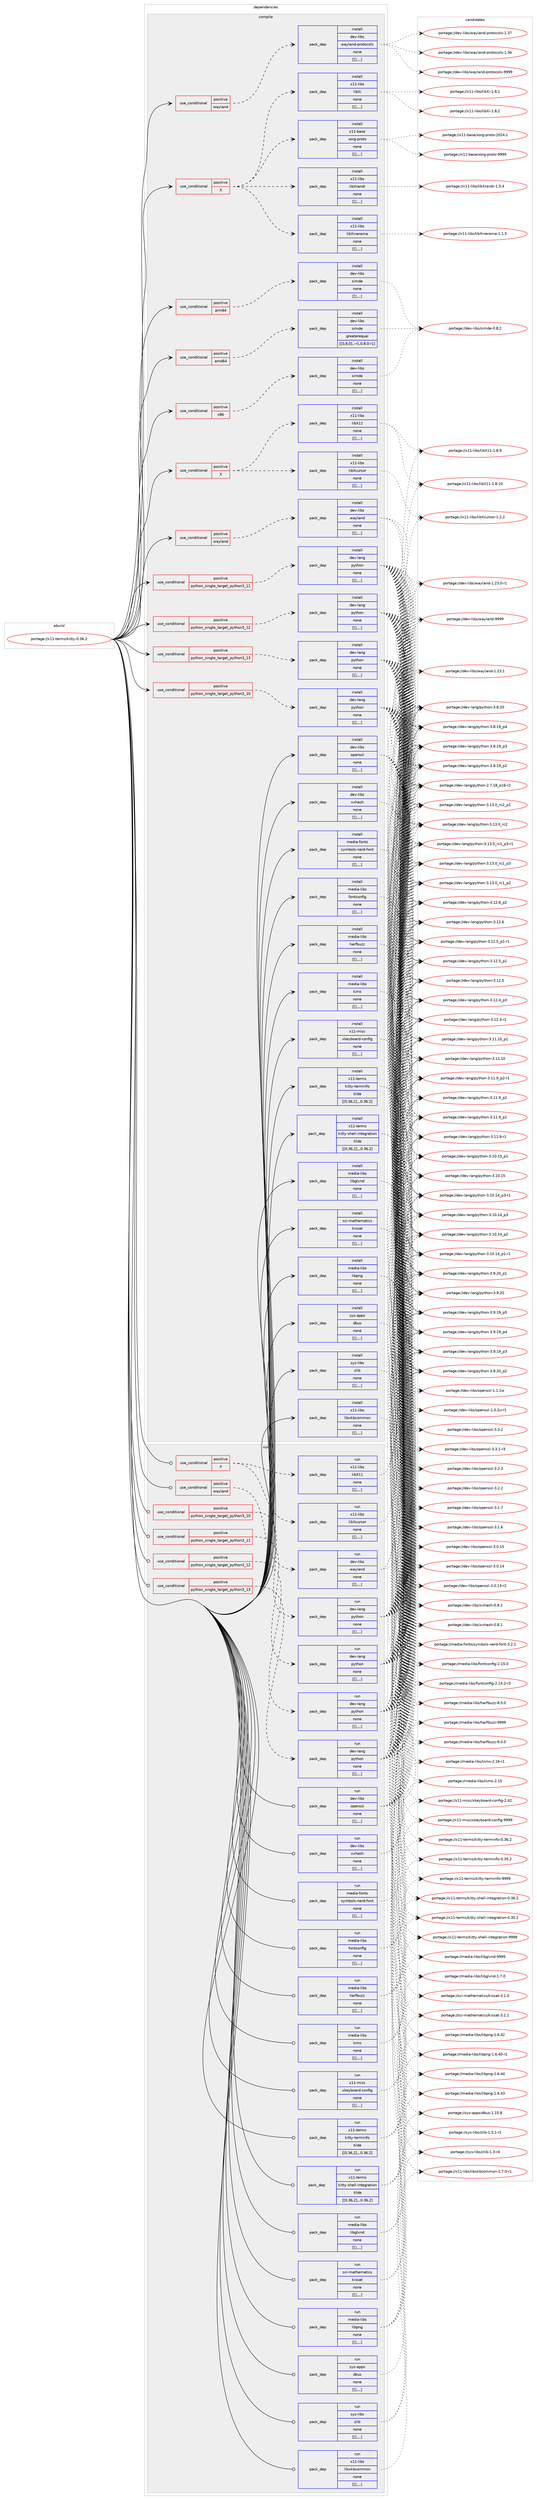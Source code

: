 digraph prolog {

# *************
# Graph options
# *************

newrank=true;
concentrate=true;
compound=true;
graph [rankdir=LR,fontname=Helvetica,fontsize=10,ranksep=1.5];#, ranksep=2.5, nodesep=0.2];
edge  [arrowhead=vee];
node  [fontname=Helvetica,fontsize=10];

# **********
# The ebuild
# **********

subgraph cluster_leftcol {
color=gray;
label=<<i>ebuild</i>>;
id [label="portage://x11-terms/kitty-0.36.2", color=red, width=4, href="../x11-terms/kitty-0.36.2.svg"];
}

# ****************
# The dependencies
# ****************

subgraph cluster_midcol {
color=gray;
label=<<i>dependencies</i>>;
subgraph cluster_compile {
fillcolor="#eeeeee";
style=filled;
label=<<i>compile</i>>;
subgraph cond128339 {
dependency480685 [label=<<TABLE BORDER="0" CELLBORDER="1" CELLSPACING="0" CELLPADDING="4"><TR><TD ROWSPAN="3" CELLPADDING="10">use_conditional</TD></TR><TR><TD>positive</TD></TR><TR><TD>X</TD></TR></TABLE>>, shape=none, color=red];
subgraph pack348905 {
dependency480686 [label=<<TABLE BORDER="0" CELLBORDER="1" CELLSPACING="0" CELLPADDING="4" WIDTH="220"><TR><TD ROWSPAN="6" CELLPADDING="30">pack_dep</TD></TR><TR><TD WIDTH="110">install</TD></TR><TR><TD>x11-base</TD></TR><TR><TD>xorg-proto</TD></TR><TR><TD>none</TD></TR><TR><TD>[[],,,,]</TD></TR></TABLE>>, shape=none, color=blue];
}
dependency480685:e -> dependency480686:w [weight=20,style="dashed",arrowhead="vee"];
subgraph pack348906 {
dependency480687 [label=<<TABLE BORDER="0" CELLBORDER="1" CELLSPACING="0" CELLPADDING="4" WIDTH="220"><TR><TD ROWSPAN="6" CELLPADDING="30">pack_dep</TD></TR><TR><TD WIDTH="110">install</TD></TR><TR><TD>x11-libs</TD></TR><TR><TD>libXi</TD></TR><TR><TD>none</TD></TR><TR><TD>[[],,,,]</TD></TR></TABLE>>, shape=none, color=blue];
}
dependency480685:e -> dependency480687:w [weight=20,style="dashed",arrowhead="vee"];
subgraph pack348907 {
dependency480688 [label=<<TABLE BORDER="0" CELLBORDER="1" CELLSPACING="0" CELLPADDING="4" WIDTH="220"><TR><TD ROWSPAN="6" CELLPADDING="30">pack_dep</TD></TR><TR><TD WIDTH="110">install</TD></TR><TR><TD>x11-libs</TD></TR><TR><TD>libXinerama</TD></TR><TR><TD>none</TD></TR><TR><TD>[[],,,,]</TD></TR></TABLE>>, shape=none, color=blue];
}
dependency480685:e -> dependency480688:w [weight=20,style="dashed",arrowhead="vee"];
subgraph pack348908 {
dependency480689 [label=<<TABLE BORDER="0" CELLBORDER="1" CELLSPACING="0" CELLPADDING="4" WIDTH="220"><TR><TD ROWSPAN="6" CELLPADDING="30">pack_dep</TD></TR><TR><TD WIDTH="110">install</TD></TR><TR><TD>x11-libs</TD></TR><TR><TD>libXrandr</TD></TR><TR><TD>none</TD></TR><TR><TD>[[],,,,]</TD></TR></TABLE>>, shape=none, color=blue];
}
dependency480685:e -> dependency480689:w [weight=20,style="dashed",arrowhead="vee"];
}
id:e -> dependency480685:w [weight=20,style="solid",arrowhead="vee"];
subgraph cond128340 {
dependency480690 [label=<<TABLE BORDER="0" CELLBORDER="1" CELLSPACING="0" CELLPADDING="4"><TR><TD ROWSPAN="3" CELLPADDING="10">use_conditional</TD></TR><TR><TD>positive</TD></TR><TR><TD>X</TD></TR></TABLE>>, shape=none, color=red];
subgraph pack348909 {
dependency480691 [label=<<TABLE BORDER="0" CELLBORDER="1" CELLSPACING="0" CELLPADDING="4" WIDTH="220"><TR><TD ROWSPAN="6" CELLPADDING="30">pack_dep</TD></TR><TR><TD WIDTH="110">install</TD></TR><TR><TD>x11-libs</TD></TR><TR><TD>libX11</TD></TR><TR><TD>none</TD></TR><TR><TD>[[],,,,]</TD></TR></TABLE>>, shape=none, color=blue];
}
dependency480690:e -> dependency480691:w [weight=20,style="dashed",arrowhead="vee"];
subgraph pack348910 {
dependency480692 [label=<<TABLE BORDER="0" CELLBORDER="1" CELLSPACING="0" CELLPADDING="4" WIDTH="220"><TR><TD ROWSPAN="6" CELLPADDING="30">pack_dep</TD></TR><TR><TD WIDTH="110">install</TD></TR><TR><TD>x11-libs</TD></TR><TR><TD>libXcursor</TD></TR><TR><TD>none</TD></TR><TR><TD>[[],,,,]</TD></TR></TABLE>>, shape=none, color=blue];
}
dependency480690:e -> dependency480692:w [weight=20,style="dashed",arrowhead="vee"];
}
id:e -> dependency480690:w [weight=20,style="solid",arrowhead="vee"];
subgraph cond128341 {
dependency480693 [label=<<TABLE BORDER="0" CELLBORDER="1" CELLSPACING="0" CELLPADDING="4"><TR><TD ROWSPAN="3" CELLPADDING="10">use_conditional</TD></TR><TR><TD>positive</TD></TR><TR><TD>amd64</TD></TR></TABLE>>, shape=none, color=red];
subgraph pack348911 {
dependency480694 [label=<<TABLE BORDER="0" CELLBORDER="1" CELLSPACING="0" CELLPADDING="4" WIDTH="220"><TR><TD ROWSPAN="6" CELLPADDING="30">pack_dep</TD></TR><TR><TD WIDTH="110">install</TD></TR><TR><TD>dev-libs</TD></TR><TR><TD>simde</TD></TR><TR><TD>greaterequal</TD></TR><TR><TD>[[0,8,0],,-r1,0.8.0-r1]</TD></TR></TABLE>>, shape=none, color=blue];
}
dependency480693:e -> dependency480694:w [weight=20,style="dashed",arrowhead="vee"];
}
id:e -> dependency480693:w [weight=20,style="solid",arrowhead="vee"];
subgraph cond128342 {
dependency480695 [label=<<TABLE BORDER="0" CELLBORDER="1" CELLSPACING="0" CELLPADDING="4"><TR><TD ROWSPAN="3" CELLPADDING="10">use_conditional</TD></TR><TR><TD>positive</TD></TR><TR><TD>arm64</TD></TR></TABLE>>, shape=none, color=red];
subgraph pack348912 {
dependency480696 [label=<<TABLE BORDER="0" CELLBORDER="1" CELLSPACING="0" CELLPADDING="4" WIDTH="220"><TR><TD ROWSPAN="6" CELLPADDING="30">pack_dep</TD></TR><TR><TD WIDTH="110">install</TD></TR><TR><TD>dev-libs</TD></TR><TR><TD>simde</TD></TR><TR><TD>none</TD></TR><TR><TD>[[],,,,]</TD></TR></TABLE>>, shape=none, color=blue];
}
dependency480695:e -> dependency480696:w [weight=20,style="dashed",arrowhead="vee"];
}
id:e -> dependency480695:w [weight=20,style="solid",arrowhead="vee"];
subgraph cond128343 {
dependency480697 [label=<<TABLE BORDER="0" CELLBORDER="1" CELLSPACING="0" CELLPADDING="4"><TR><TD ROWSPAN="3" CELLPADDING="10">use_conditional</TD></TR><TR><TD>positive</TD></TR><TR><TD>python_single_target_python3_10</TD></TR></TABLE>>, shape=none, color=red];
subgraph pack348913 {
dependency480698 [label=<<TABLE BORDER="0" CELLBORDER="1" CELLSPACING="0" CELLPADDING="4" WIDTH="220"><TR><TD ROWSPAN="6" CELLPADDING="30">pack_dep</TD></TR><TR><TD WIDTH="110">install</TD></TR><TR><TD>dev-lang</TD></TR><TR><TD>python</TD></TR><TR><TD>none</TD></TR><TR><TD>[[],,,,]</TD></TR></TABLE>>, shape=none, color=blue];
}
dependency480697:e -> dependency480698:w [weight=20,style="dashed",arrowhead="vee"];
}
id:e -> dependency480697:w [weight=20,style="solid",arrowhead="vee"];
subgraph cond128344 {
dependency480699 [label=<<TABLE BORDER="0" CELLBORDER="1" CELLSPACING="0" CELLPADDING="4"><TR><TD ROWSPAN="3" CELLPADDING="10">use_conditional</TD></TR><TR><TD>positive</TD></TR><TR><TD>python_single_target_python3_11</TD></TR></TABLE>>, shape=none, color=red];
subgraph pack348914 {
dependency480700 [label=<<TABLE BORDER="0" CELLBORDER="1" CELLSPACING="0" CELLPADDING="4" WIDTH="220"><TR><TD ROWSPAN="6" CELLPADDING="30">pack_dep</TD></TR><TR><TD WIDTH="110">install</TD></TR><TR><TD>dev-lang</TD></TR><TR><TD>python</TD></TR><TR><TD>none</TD></TR><TR><TD>[[],,,,]</TD></TR></TABLE>>, shape=none, color=blue];
}
dependency480699:e -> dependency480700:w [weight=20,style="dashed",arrowhead="vee"];
}
id:e -> dependency480699:w [weight=20,style="solid",arrowhead="vee"];
subgraph cond128345 {
dependency480701 [label=<<TABLE BORDER="0" CELLBORDER="1" CELLSPACING="0" CELLPADDING="4"><TR><TD ROWSPAN="3" CELLPADDING="10">use_conditional</TD></TR><TR><TD>positive</TD></TR><TR><TD>python_single_target_python3_12</TD></TR></TABLE>>, shape=none, color=red];
subgraph pack348915 {
dependency480702 [label=<<TABLE BORDER="0" CELLBORDER="1" CELLSPACING="0" CELLPADDING="4" WIDTH="220"><TR><TD ROWSPAN="6" CELLPADDING="30">pack_dep</TD></TR><TR><TD WIDTH="110">install</TD></TR><TR><TD>dev-lang</TD></TR><TR><TD>python</TD></TR><TR><TD>none</TD></TR><TR><TD>[[],,,,]</TD></TR></TABLE>>, shape=none, color=blue];
}
dependency480701:e -> dependency480702:w [weight=20,style="dashed",arrowhead="vee"];
}
id:e -> dependency480701:w [weight=20,style="solid",arrowhead="vee"];
subgraph cond128346 {
dependency480703 [label=<<TABLE BORDER="0" CELLBORDER="1" CELLSPACING="0" CELLPADDING="4"><TR><TD ROWSPAN="3" CELLPADDING="10">use_conditional</TD></TR><TR><TD>positive</TD></TR><TR><TD>python_single_target_python3_13</TD></TR></TABLE>>, shape=none, color=red];
subgraph pack348916 {
dependency480704 [label=<<TABLE BORDER="0" CELLBORDER="1" CELLSPACING="0" CELLPADDING="4" WIDTH="220"><TR><TD ROWSPAN="6" CELLPADDING="30">pack_dep</TD></TR><TR><TD WIDTH="110">install</TD></TR><TR><TD>dev-lang</TD></TR><TR><TD>python</TD></TR><TR><TD>none</TD></TR><TR><TD>[[],,,,]</TD></TR></TABLE>>, shape=none, color=blue];
}
dependency480703:e -> dependency480704:w [weight=20,style="dashed",arrowhead="vee"];
}
id:e -> dependency480703:w [weight=20,style="solid",arrowhead="vee"];
subgraph cond128347 {
dependency480705 [label=<<TABLE BORDER="0" CELLBORDER="1" CELLSPACING="0" CELLPADDING="4"><TR><TD ROWSPAN="3" CELLPADDING="10">use_conditional</TD></TR><TR><TD>positive</TD></TR><TR><TD>wayland</TD></TR></TABLE>>, shape=none, color=red];
subgraph pack348917 {
dependency480706 [label=<<TABLE BORDER="0" CELLBORDER="1" CELLSPACING="0" CELLPADDING="4" WIDTH="220"><TR><TD ROWSPAN="6" CELLPADDING="30">pack_dep</TD></TR><TR><TD WIDTH="110">install</TD></TR><TR><TD>dev-libs</TD></TR><TR><TD>wayland</TD></TR><TR><TD>none</TD></TR><TR><TD>[[],,,,]</TD></TR></TABLE>>, shape=none, color=blue];
}
dependency480705:e -> dependency480706:w [weight=20,style="dashed",arrowhead="vee"];
}
id:e -> dependency480705:w [weight=20,style="solid",arrowhead="vee"];
subgraph cond128348 {
dependency480707 [label=<<TABLE BORDER="0" CELLBORDER="1" CELLSPACING="0" CELLPADDING="4"><TR><TD ROWSPAN="3" CELLPADDING="10">use_conditional</TD></TR><TR><TD>positive</TD></TR><TR><TD>wayland</TD></TR></TABLE>>, shape=none, color=red];
subgraph pack348918 {
dependency480708 [label=<<TABLE BORDER="0" CELLBORDER="1" CELLSPACING="0" CELLPADDING="4" WIDTH="220"><TR><TD ROWSPAN="6" CELLPADDING="30">pack_dep</TD></TR><TR><TD WIDTH="110">install</TD></TR><TR><TD>dev-libs</TD></TR><TR><TD>wayland-protocols</TD></TR><TR><TD>none</TD></TR><TR><TD>[[],,,,]</TD></TR></TABLE>>, shape=none, color=blue];
}
dependency480707:e -> dependency480708:w [weight=20,style="dashed",arrowhead="vee"];
}
id:e -> dependency480707:w [weight=20,style="solid",arrowhead="vee"];
subgraph cond128349 {
dependency480709 [label=<<TABLE BORDER="0" CELLBORDER="1" CELLSPACING="0" CELLPADDING="4"><TR><TD ROWSPAN="3" CELLPADDING="10">use_conditional</TD></TR><TR><TD>positive</TD></TR><TR><TD>x86</TD></TR></TABLE>>, shape=none, color=red];
subgraph pack348919 {
dependency480710 [label=<<TABLE BORDER="0" CELLBORDER="1" CELLSPACING="0" CELLPADDING="4" WIDTH="220"><TR><TD ROWSPAN="6" CELLPADDING="30">pack_dep</TD></TR><TR><TD WIDTH="110">install</TD></TR><TR><TD>dev-libs</TD></TR><TR><TD>simde</TD></TR><TR><TD>none</TD></TR><TR><TD>[[],,,,]</TD></TR></TABLE>>, shape=none, color=blue];
}
dependency480709:e -> dependency480710:w [weight=20,style="dashed",arrowhead="vee"];
}
id:e -> dependency480709:w [weight=20,style="solid",arrowhead="vee"];
subgraph pack348920 {
dependency480711 [label=<<TABLE BORDER="0" CELLBORDER="1" CELLSPACING="0" CELLPADDING="4" WIDTH="220"><TR><TD ROWSPAN="6" CELLPADDING="30">pack_dep</TD></TR><TR><TD WIDTH="110">install</TD></TR><TR><TD>dev-libs</TD></TR><TR><TD>openssl</TD></TR><TR><TD>none</TD></TR><TR><TD>[[],,,,]</TD></TR></TABLE>>, shape=none, color=blue];
}
id:e -> dependency480711:w [weight=20,style="solid",arrowhead="vee"];
subgraph pack348921 {
dependency480712 [label=<<TABLE BORDER="0" CELLBORDER="1" CELLSPACING="0" CELLPADDING="4" WIDTH="220"><TR><TD ROWSPAN="6" CELLPADDING="30">pack_dep</TD></TR><TR><TD WIDTH="110">install</TD></TR><TR><TD>dev-libs</TD></TR><TR><TD>xxhash</TD></TR><TR><TD>none</TD></TR><TR><TD>[[],,,,]</TD></TR></TABLE>>, shape=none, color=blue];
}
id:e -> dependency480712:w [weight=20,style="solid",arrowhead="vee"];
subgraph pack348922 {
dependency480713 [label=<<TABLE BORDER="0" CELLBORDER="1" CELLSPACING="0" CELLPADDING="4" WIDTH="220"><TR><TD ROWSPAN="6" CELLPADDING="30">pack_dep</TD></TR><TR><TD WIDTH="110">install</TD></TR><TR><TD>media-fonts</TD></TR><TR><TD>symbols-nerd-font</TD></TR><TR><TD>none</TD></TR><TR><TD>[[],,,,]</TD></TR></TABLE>>, shape=none, color=blue];
}
id:e -> dependency480713:w [weight=20,style="solid",arrowhead="vee"];
subgraph pack348923 {
dependency480714 [label=<<TABLE BORDER="0" CELLBORDER="1" CELLSPACING="0" CELLPADDING="4" WIDTH="220"><TR><TD ROWSPAN="6" CELLPADDING="30">pack_dep</TD></TR><TR><TD WIDTH="110">install</TD></TR><TR><TD>media-libs</TD></TR><TR><TD>fontconfig</TD></TR><TR><TD>none</TD></TR><TR><TD>[[],,,,]</TD></TR></TABLE>>, shape=none, color=blue];
}
id:e -> dependency480714:w [weight=20,style="solid",arrowhead="vee"];
subgraph pack348924 {
dependency480715 [label=<<TABLE BORDER="0" CELLBORDER="1" CELLSPACING="0" CELLPADDING="4" WIDTH="220"><TR><TD ROWSPAN="6" CELLPADDING="30">pack_dep</TD></TR><TR><TD WIDTH="110">install</TD></TR><TR><TD>media-libs</TD></TR><TR><TD>harfbuzz</TD></TR><TR><TD>none</TD></TR><TR><TD>[[],,,,]</TD></TR></TABLE>>, shape=none, color=blue];
}
id:e -> dependency480715:w [weight=20,style="solid",arrowhead="vee"];
subgraph pack348925 {
dependency480716 [label=<<TABLE BORDER="0" CELLBORDER="1" CELLSPACING="0" CELLPADDING="4" WIDTH="220"><TR><TD ROWSPAN="6" CELLPADDING="30">pack_dep</TD></TR><TR><TD WIDTH="110">install</TD></TR><TR><TD>media-libs</TD></TR><TR><TD>lcms</TD></TR><TR><TD>none</TD></TR><TR><TD>[[],,,,]</TD></TR></TABLE>>, shape=none, color=blue];
}
id:e -> dependency480716:w [weight=20,style="solid",arrowhead="vee"];
subgraph pack348926 {
dependency480717 [label=<<TABLE BORDER="0" CELLBORDER="1" CELLSPACING="0" CELLPADDING="4" WIDTH="220"><TR><TD ROWSPAN="6" CELLPADDING="30">pack_dep</TD></TR><TR><TD WIDTH="110">install</TD></TR><TR><TD>media-libs</TD></TR><TR><TD>libglvnd</TD></TR><TR><TD>none</TD></TR><TR><TD>[[],,,,]</TD></TR></TABLE>>, shape=none, color=blue];
}
id:e -> dependency480717:w [weight=20,style="solid",arrowhead="vee"];
subgraph pack348927 {
dependency480718 [label=<<TABLE BORDER="0" CELLBORDER="1" CELLSPACING="0" CELLPADDING="4" WIDTH="220"><TR><TD ROWSPAN="6" CELLPADDING="30">pack_dep</TD></TR><TR><TD WIDTH="110">install</TD></TR><TR><TD>media-libs</TD></TR><TR><TD>libpng</TD></TR><TR><TD>none</TD></TR><TR><TD>[[],,,,]</TD></TR></TABLE>>, shape=none, color=blue];
}
id:e -> dependency480718:w [weight=20,style="solid",arrowhead="vee"];
subgraph pack348928 {
dependency480719 [label=<<TABLE BORDER="0" CELLBORDER="1" CELLSPACING="0" CELLPADDING="4" WIDTH="220"><TR><TD ROWSPAN="6" CELLPADDING="30">pack_dep</TD></TR><TR><TD WIDTH="110">install</TD></TR><TR><TD>sys-apps</TD></TR><TR><TD>dbus</TD></TR><TR><TD>none</TD></TR><TR><TD>[[],,,,]</TD></TR></TABLE>>, shape=none, color=blue];
}
id:e -> dependency480719:w [weight=20,style="solid",arrowhead="vee"];
subgraph pack348929 {
dependency480720 [label=<<TABLE BORDER="0" CELLBORDER="1" CELLSPACING="0" CELLPADDING="4" WIDTH="220"><TR><TD ROWSPAN="6" CELLPADDING="30">pack_dep</TD></TR><TR><TD WIDTH="110">install</TD></TR><TR><TD>sys-libs</TD></TR><TR><TD>zlib</TD></TR><TR><TD>none</TD></TR><TR><TD>[[],,,,]</TD></TR></TABLE>>, shape=none, color=blue];
}
id:e -> dependency480720:w [weight=20,style="solid",arrowhead="vee"];
subgraph pack348930 {
dependency480721 [label=<<TABLE BORDER="0" CELLBORDER="1" CELLSPACING="0" CELLPADDING="4" WIDTH="220"><TR><TD ROWSPAN="6" CELLPADDING="30">pack_dep</TD></TR><TR><TD WIDTH="110">install</TD></TR><TR><TD>x11-libs</TD></TR><TR><TD>libxkbcommon</TD></TR><TR><TD>none</TD></TR><TR><TD>[[],,,,]</TD></TR></TABLE>>, shape=none, color=blue];
}
id:e -> dependency480721:w [weight=20,style="solid",arrowhead="vee"];
subgraph pack348931 {
dependency480722 [label=<<TABLE BORDER="0" CELLBORDER="1" CELLSPACING="0" CELLPADDING="4" WIDTH="220"><TR><TD ROWSPAN="6" CELLPADDING="30">pack_dep</TD></TR><TR><TD WIDTH="110">install</TD></TR><TR><TD>x11-misc</TD></TR><TR><TD>xkeyboard-config</TD></TR><TR><TD>none</TD></TR><TR><TD>[[],,,,]</TD></TR></TABLE>>, shape=none, color=blue];
}
id:e -> dependency480722:w [weight=20,style="solid",arrowhead="vee"];
subgraph pack348932 {
dependency480723 [label=<<TABLE BORDER="0" CELLBORDER="1" CELLSPACING="0" CELLPADDING="4" WIDTH="220"><TR><TD ROWSPAN="6" CELLPADDING="30">pack_dep</TD></TR><TR><TD WIDTH="110">install</TD></TR><TR><TD>x11-terms</TD></TR><TR><TD>kitty-shell-integration</TD></TR><TR><TD>tilde</TD></TR><TR><TD>[[0,36,2],,,0.36.2]</TD></TR></TABLE>>, shape=none, color=blue];
}
id:e -> dependency480723:w [weight=20,style="solid",arrowhead="vee"];
subgraph pack348933 {
dependency480724 [label=<<TABLE BORDER="0" CELLBORDER="1" CELLSPACING="0" CELLPADDING="4" WIDTH="220"><TR><TD ROWSPAN="6" CELLPADDING="30">pack_dep</TD></TR><TR><TD WIDTH="110">install</TD></TR><TR><TD>x11-terms</TD></TR><TR><TD>kitty-terminfo</TD></TR><TR><TD>tilde</TD></TR><TR><TD>[[0,36,2],,,0.36.2]</TD></TR></TABLE>>, shape=none, color=blue];
}
id:e -> dependency480724:w [weight=20,style="solid",arrowhead="vee"];
subgraph pack348934 {
dependency480725 [label=<<TABLE BORDER="0" CELLBORDER="1" CELLSPACING="0" CELLPADDING="4" WIDTH="220"><TR><TD ROWSPAN="6" CELLPADDING="30">pack_dep</TD></TR><TR><TD WIDTH="110">install</TD></TR><TR><TD>sci-mathematics</TD></TR><TR><TD>kissat</TD></TR><TR><TD>none</TD></TR><TR><TD>[[],,,,]</TD></TR></TABLE>>, shape=none, color=blue];
}
id:e -> dependency480725:w [weight=20,style="solid",arrowhead="vee"];
}
subgraph cluster_compileandrun {
fillcolor="#eeeeee";
style=filled;
label=<<i>compile and run</i>>;
}
subgraph cluster_run {
fillcolor="#eeeeee";
style=filled;
label=<<i>run</i>>;
subgraph cond128350 {
dependency480726 [label=<<TABLE BORDER="0" CELLBORDER="1" CELLSPACING="0" CELLPADDING="4"><TR><TD ROWSPAN="3" CELLPADDING="10">use_conditional</TD></TR><TR><TD>positive</TD></TR><TR><TD>X</TD></TR></TABLE>>, shape=none, color=red];
subgraph pack348935 {
dependency480727 [label=<<TABLE BORDER="0" CELLBORDER="1" CELLSPACING="0" CELLPADDING="4" WIDTH="220"><TR><TD ROWSPAN="6" CELLPADDING="30">pack_dep</TD></TR><TR><TD WIDTH="110">run</TD></TR><TR><TD>x11-libs</TD></TR><TR><TD>libX11</TD></TR><TR><TD>none</TD></TR><TR><TD>[[],,,,]</TD></TR></TABLE>>, shape=none, color=blue];
}
dependency480726:e -> dependency480727:w [weight=20,style="dashed",arrowhead="vee"];
subgraph pack348936 {
dependency480728 [label=<<TABLE BORDER="0" CELLBORDER="1" CELLSPACING="0" CELLPADDING="4" WIDTH="220"><TR><TD ROWSPAN="6" CELLPADDING="30">pack_dep</TD></TR><TR><TD WIDTH="110">run</TD></TR><TR><TD>x11-libs</TD></TR><TR><TD>libXcursor</TD></TR><TR><TD>none</TD></TR><TR><TD>[[],,,,]</TD></TR></TABLE>>, shape=none, color=blue];
}
dependency480726:e -> dependency480728:w [weight=20,style="dashed",arrowhead="vee"];
}
id:e -> dependency480726:w [weight=20,style="solid",arrowhead="odot"];
subgraph cond128351 {
dependency480729 [label=<<TABLE BORDER="0" CELLBORDER="1" CELLSPACING="0" CELLPADDING="4"><TR><TD ROWSPAN="3" CELLPADDING="10">use_conditional</TD></TR><TR><TD>positive</TD></TR><TR><TD>python_single_target_python3_10</TD></TR></TABLE>>, shape=none, color=red];
subgraph pack348937 {
dependency480730 [label=<<TABLE BORDER="0" CELLBORDER="1" CELLSPACING="0" CELLPADDING="4" WIDTH="220"><TR><TD ROWSPAN="6" CELLPADDING="30">pack_dep</TD></TR><TR><TD WIDTH="110">run</TD></TR><TR><TD>dev-lang</TD></TR><TR><TD>python</TD></TR><TR><TD>none</TD></TR><TR><TD>[[],,,,]</TD></TR></TABLE>>, shape=none, color=blue];
}
dependency480729:e -> dependency480730:w [weight=20,style="dashed",arrowhead="vee"];
}
id:e -> dependency480729:w [weight=20,style="solid",arrowhead="odot"];
subgraph cond128352 {
dependency480731 [label=<<TABLE BORDER="0" CELLBORDER="1" CELLSPACING="0" CELLPADDING="4"><TR><TD ROWSPAN="3" CELLPADDING="10">use_conditional</TD></TR><TR><TD>positive</TD></TR><TR><TD>python_single_target_python3_11</TD></TR></TABLE>>, shape=none, color=red];
subgraph pack348938 {
dependency480732 [label=<<TABLE BORDER="0" CELLBORDER="1" CELLSPACING="0" CELLPADDING="4" WIDTH="220"><TR><TD ROWSPAN="6" CELLPADDING="30">pack_dep</TD></TR><TR><TD WIDTH="110">run</TD></TR><TR><TD>dev-lang</TD></TR><TR><TD>python</TD></TR><TR><TD>none</TD></TR><TR><TD>[[],,,,]</TD></TR></TABLE>>, shape=none, color=blue];
}
dependency480731:e -> dependency480732:w [weight=20,style="dashed",arrowhead="vee"];
}
id:e -> dependency480731:w [weight=20,style="solid",arrowhead="odot"];
subgraph cond128353 {
dependency480733 [label=<<TABLE BORDER="0" CELLBORDER="1" CELLSPACING="0" CELLPADDING="4"><TR><TD ROWSPAN="3" CELLPADDING="10">use_conditional</TD></TR><TR><TD>positive</TD></TR><TR><TD>python_single_target_python3_12</TD></TR></TABLE>>, shape=none, color=red];
subgraph pack348939 {
dependency480734 [label=<<TABLE BORDER="0" CELLBORDER="1" CELLSPACING="0" CELLPADDING="4" WIDTH="220"><TR><TD ROWSPAN="6" CELLPADDING="30">pack_dep</TD></TR><TR><TD WIDTH="110">run</TD></TR><TR><TD>dev-lang</TD></TR><TR><TD>python</TD></TR><TR><TD>none</TD></TR><TR><TD>[[],,,,]</TD></TR></TABLE>>, shape=none, color=blue];
}
dependency480733:e -> dependency480734:w [weight=20,style="dashed",arrowhead="vee"];
}
id:e -> dependency480733:w [weight=20,style="solid",arrowhead="odot"];
subgraph cond128354 {
dependency480735 [label=<<TABLE BORDER="0" CELLBORDER="1" CELLSPACING="0" CELLPADDING="4"><TR><TD ROWSPAN="3" CELLPADDING="10">use_conditional</TD></TR><TR><TD>positive</TD></TR><TR><TD>python_single_target_python3_13</TD></TR></TABLE>>, shape=none, color=red];
subgraph pack348940 {
dependency480736 [label=<<TABLE BORDER="0" CELLBORDER="1" CELLSPACING="0" CELLPADDING="4" WIDTH="220"><TR><TD ROWSPAN="6" CELLPADDING="30">pack_dep</TD></TR><TR><TD WIDTH="110">run</TD></TR><TR><TD>dev-lang</TD></TR><TR><TD>python</TD></TR><TR><TD>none</TD></TR><TR><TD>[[],,,,]</TD></TR></TABLE>>, shape=none, color=blue];
}
dependency480735:e -> dependency480736:w [weight=20,style="dashed",arrowhead="vee"];
}
id:e -> dependency480735:w [weight=20,style="solid",arrowhead="odot"];
subgraph cond128355 {
dependency480737 [label=<<TABLE BORDER="0" CELLBORDER="1" CELLSPACING="0" CELLPADDING="4"><TR><TD ROWSPAN="3" CELLPADDING="10">use_conditional</TD></TR><TR><TD>positive</TD></TR><TR><TD>wayland</TD></TR></TABLE>>, shape=none, color=red];
subgraph pack348941 {
dependency480738 [label=<<TABLE BORDER="0" CELLBORDER="1" CELLSPACING="0" CELLPADDING="4" WIDTH="220"><TR><TD ROWSPAN="6" CELLPADDING="30">pack_dep</TD></TR><TR><TD WIDTH="110">run</TD></TR><TR><TD>dev-libs</TD></TR><TR><TD>wayland</TD></TR><TR><TD>none</TD></TR><TR><TD>[[],,,,]</TD></TR></TABLE>>, shape=none, color=blue];
}
dependency480737:e -> dependency480738:w [weight=20,style="dashed",arrowhead="vee"];
}
id:e -> dependency480737:w [weight=20,style="solid",arrowhead="odot"];
subgraph pack348942 {
dependency480739 [label=<<TABLE BORDER="0" CELLBORDER="1" CELLSPACING="0" CELLPADDING="4" WIDTH="220"><TR><TD ROWSPAN="6" CELLPADDING="30">pack_dep</TD></TR><TR><TD WIDTH="110">run</TD></TR><TR><TD>dev-libs</TD></TR><TR><TD>openssl</TD></TR><TR><TD>none</TD></TR><TR><TD>[[],,,,]</TD></TR></TABLE>>, shape=none, color=blue];
}
id:e -> dependency480739:w [weight=20,style="solid",arrowhead="odot"];
subgraph pack348943 {
dependency480740 [label=<<TABLE BORDER="0" CELLBORDER="1" CELLSPACING="0" CELLPADDING="4" WIDTH="220"><TR><TD ROWSPAN="6" CELLPADDING="30">pack_dep</TD></TR><TR><TD WIDTH="110">run</TD></TR><TR><TD>dev-libs</TD></TR><TR><TD>xxhash</TD></TR><TR><TD>none</TD></TR><TR><TD>[[],,,,]</TD></TR></TABLE>>, shape=none, color=blue];
}
id:e -> dependency480740:w [weight=20,style="solid",arrowhead="odot"];
subgraph pack348944 {
dependency480741 [label=<<TABLE BORDER="0" CELLBORDER="1" CELLSPACING="0" CELLPADDING="4" WIDTH="220"><TR><TD ROWSPAN="6" CELLPADDING="30">pack_dep</TD></TR><TR><TD WIDTH="110">run</TD></TR><TR><TD>media-fonts</TD></TR><TR><TD>symbols-nerd-font</TD></TR><TR><TD>none</TD></TR><TR><TD>[[],,,,]</TD></TR></TABLE>>, shape=none, color=blue];
}
id:e -> dependency480741:w [weight=20,style="solid",arrowhead="odot"];
subgraph pack348945 {
dependency480742 [label=<<TABLE BORDER="0" CELLBORDER="1" CELLSPACING="0" CELLPADDING="4" WIDTH="220"><TR><TD ROWSPAN="6" CELLPADDING="30">pack_dep</TD></TR><TR><TD WIDTH="110">run</TD></TR><TR><TD>media-libs</TD></TR><TR><TD>fontconfig</TD></TR><TR><TD>none</TD></TR><TR><TD>[[],,,,]</TD></TR></TABLE>>, shape=none, color=blue];
}
id:e -> dependency480742:w [weight=20,style="solid",arrowhead="odot"];
subgraph pack348946 {
dependency480743 [label=<<TABLE BORDER="0" CELLBORDER="1" CELLSPACING="0" CELLPADDING="4" WIDTH="220"><TR><TD ROWSPAN="6" CELLPADDING="30">pack_dep</TD></TR><TR><TD WIDTH="110">run</TD></TR><TR><TD>media-libs</TD></TR><TR><TD>harfbuzz</TD></TR><TR><TD>none</TD></TR><TR><TD>[[],,,,]</TD></TR></TABLE>>, shape=none, color=blue];
}
id:e -> dependency480743:w [weight=20,style="solid",arrowhead="odot"];
subgraph pack348947 {
dependency480744 [label=<<TABLE BORDER="0" CELLBORDER="1" CELLSPACING="0" CELLPADDING="4" WIDTH="220"><TR><TD ROWSPAN="6" CELLPADDING="30">pack_dep</TD></TR><TR><TD WIDTH="110">run</TD></TR><TR><TD>media-libs</TD></TR><TR><TD>lcms</TD></TR><TR><TD>none</TD></TR><TR><TD>[[],,,,]</TD></TR></TABLE>>, shape=none, color=blue];
}
id:e -> dependency480744:w [weight=20,style="solid",arrowhead="odot"];
subgraph pack348948 {
dependency480745 [label=<<TABLE BORDER="0" CELLBORDER="1" CELLSPACING="0" CELLPADDING="4" WIDTH="220"><TR><TD ROWSPAN="6" CELLPADDING="30">pack_dep</TD></TR><TR><TD WIDTH="110">run</TD></TR><TR><TD>media-libs</TD></TR><TR><TD>libglvnd</TD></TR><TR><TD>none</TD></TR><TR><TD>[[],,,,]</TD></TR></TABLE>>, shape=none, color=blue];
}
id:e -> dependency480745:w [weight=20,style="solid",arrowhead="odot"];
subgraph pack348949 {
dependency480746 [label=<<TABLE BORDER="0" CELLBORDER="1" CELLSPACING="0" CELLPADDING="4" WIDTH="220"><TR><TD ROWSPAN="6" CELLPADDING="30">pack_dep</TD></TR><TR><TD WIDTH="110">run</TD></TR><TR><TD>media-libs</TD></TR><TR><TD>libpng</TD></TR><TR><TD>none</TD></TR><TR><TD>[[],,,,]</TD></TR></TABLE>>, shape=none, color=blue];
}
id:e -> dependency480746:w [weight=20,style="solid",arrowhead="odot"];
subgraph pack348950 {
dependency480747 [label=<<TABLE BORDER="0" CELLBORDER="1" CELLSPACING="0" CELLPADDING="4" WIDTH="220"><TR><TD ROWSPAN="6" CELLPADDING="30">pack_dep</TD></TR><TR><TD WIDTH="110">run</TD></TR><TR><TD>sys-apps</TD></TR><TR><TD>dbus</TD></TR><TR><TD>none</TD></TR><TR><TD>[[],,,,]</TD></TR></TABLE>>, shape=none, color=blue];
}
id:e -> dependency480747:w [weight=20,style="solid",arrowhead="odot"];
subgraph pack348951 {
dependency480748 [label=<<TABLE BORDER="0" CELLBORDER="1" CELLSPACING="0" CELLPADDING="4" WIDTH="220"><TR><TD ROWSPAN="6" CELLPADDING="30">pack_dep</TD></TR><TR><TD WIDTH="110">run</TD></TR><TR><TD>sys-libs</TD></TR><TR><TD>zlib</TD></TR><TR><TD>none</TD></TR><TR><TD>[[],,,,]</TD></TR></TABLE>>, shape=none, color=blue];
}
id:e -> dependency480748:w [weight=20,style="solid",arrowhead="odot"];
subgraph pack348952 {
dependency480749 [label=<<TABLE BORDER="0" CELLBORDER="1" CELLSPACING="0" CELLPADDING="4" WIDTH="220"><TR><TD ROWSPAN="6" CELLPADDING="30">pack_dep</TD></TR><TR><TD WIDTH="110">run</TD></TR><TR><TD>x11-libs</TD></TR><TR><TD>libxkbcommon</TD></TR><TR><TD>none</TD></TR><TR><TD>[[],,,,]</TD></TR></TABLE>>, shape=none, color=blue];
}
id:e -> dependency480749:w [weight=20,style="solid",arrowhead="odot"];
subgraph pack348953 {
dependency480750 [label=<<TABLE BORDER="0" CELLBORDER="1" CELLSPACING="0" CELLPADDING="4" WIDTH="220"><TR><TD ROWSPAN="6" CELLPADDING="30">pack_dep</TD></TR><TR><TD WIDTH="110">run</TD></TR><TR><TD>x11-misc</TD></TR><TR><TD>xkeyboard-config</TD></TR><TR><TD>none</TD></TR><TR><TD>[[],,,,]</TD></TR></TABLE>>, shape=none, color=blue];
}
id:e -> dependency480750:w [weight=20,style="solid",arrowhead="odot"];
subgraph pack348954 {
dependency480751 [label=<<TABLE BORDER="0" CELLBORDER="1" CELLSPACING="0" CELLPADDING="4" WIDTH="220"><TR><TD ROWSPAN="6" CELLPADDING="30">pack_dep</TD></TR><TR><TD WIDTH="110">run</TD></TR><TR><TD>x11-terms</TD></TR><TR><TD>kitty-shell-integration</TD></TR><TR><TD>tilde</TD></TR><TR><TD>[[0,36,2],,,0.36.2]</TD></TR></TABLE>>, shape=none, color=blue];
}
id:e -> dependency480751:w [weight=20,style="solid",arrowhead="odot"];
subgraph pack348955 {
dependency480752 [label=<<TABLE BORDER="0" CELLBORDER="1" CELLSPACING="0" CELLPADDING="4" WIDTH="220"><TR><TD ROWSPAN="6" CELLPADDING="30">pack_dep</TD></TR><TR><TD WIDTH="110">run</TD></TR><TR><TD>x11-terms</TD></TR><TR><TD>kitty-terminfo</TD></TR><TR><TD>tilde</TD></TR><TR><TD>[[0,36,2],,,0.36.2]</TD></TR></TABLE>>, shape=none, color=blue];
}
id:e -> dependency480752:w [weight=20,style="solid",arrowhead="odot"];
subgraph pack348956 {
dependency480753 [label=<<TABLE BORDER="0" CELLBORDER="1" CELLSPACING="0" CELLPADDING="4" WIDTH="220"><TR><TD ROWSPAN="6" CELLPADDING="30">pack_dep</TD></TR><TR><TD WIDTH="110">run</TD></TR><TR><TD>sci-mathematics</TD></TR><TR><TD>kissat</TD></TR><TR><TD>none</TD></TR><TR><TD>[[],,,,]</TD></TR></TABLE>>, shape=none, color=blue];
}
id:e -> dependency480753:w [weight=20,style="solid",arrowhead="odot"];
}
}

# **************
# The candidates
# **************

subgraph cluster_choices {
rank=same;
color=gray;
label=<<i>candidates</i>>;

subgraph choice348905 {
color=black;
nodesep=1;
choice120494945989711510147120111114103451121141111161114557575757 [label="portage://x11-base/xorg-proto-9999", color=red, width=4,href="../x11-base/xorg-proto-9999.svg"];
choice1204949459897115101471201111141034511211411111611145504850524649 [label="portage://x11-base/xorg-proto-2024.1", color=red, width=4,href="../x11-base/xorg-proto-2024.1.svg"];
dependency480686:e -> choice120494945989711510147120111114103451121141111161114557575757:w [style=dotted,weight="100"];
dependency480686:e -> choice1204949459897115101471201111141034511211411111611145504850524649:w [style=dotted,weight="100"];
}
subgraph choice348906 {
color=black;
nodesep=1;
choice12049494510810598115471081059888105454946564650 [label="portage://x11-libs/libXi-1.8.2", color=red, width=4,href="../x11-libs/libXi-1.8.2.svg"];
choice12049494510810598115471081059888105454946564649 [label="portage://x11-libs/libXi-1.8.1", color=red, width=4,href="../x11-libs/libXi-1.8.1.svg"];
dependency480687:e -> choice12049494510810598115471081059888105454946564650:w [style=dotted,weight="100"];
dependency480687:e -> choice12049494510810598115471081059888105454946564649:w [style=dotted,weight="100"];
}
subgraph choice348907 {
color=black;
nodesep=1;
choice120494945108105981154710810598881051101011149710997454946494653 [label="portage://x11-libs/libXinerama-1.1.5", color=red, width=4,href="../x11-libs/libXinerama-1.1.5.svg"];
dependency480688:e -> choice120494945108105981154710810598881051101011149710997454946494653:w [style=dotted,weight="100"];
}
subgraph choice348908 {
color=black;
nodesep=1;
choice1204949451081059811547108105988811497110100114454946534652 [label="portage://x11-libs/libXrandr-1.5.4", color=red, width=4,href="../x11-libs/libXrandr-1.5.4.svg"];
dependency480689:e -> choice1204949451081059811547108105988811497110100114454946534652:w [style=dotted,weight="100"];
}
subgraph choice348909 {
color=black;
nodesep=1;
choice12049494510810598115471081059888494945494656464948 [label="portage://x11-libs/libX11-1.8.10", color=red, width=4,href="../x11-libs/libX11-1.8.10.svg"];
choice120494945108105981154710810598884949454946564657 [label="portage://x11-libs/libX11-1.8.9", color=red, width=4,href="../x11-libs/libX11-1.8.9.svg"];
dependency480691:e -> choice12049494510810598115471081059888494945494656464948:w [style=dotted,weight="100"];
dependency480691:e -> choice120494945108105981154710810598884949454946564657:w [style=dotted,weight="100"];
}
subgraph choice348910 {
color=black;
nodesep=1;
choice1204949451081059811547108105988899117114115111114454946504650 [label="portage://x11-libs/libXcursor-1.2.2", color=red, width=4,href="../x11-libs/libXcursor-1.2.2.svg"];
dependency480692:e -> choice1204949451081059811547108105988899117114115111114454946504650:w [style=dotted,weight="100"];
}
subgraph choice348911 {
color=black;
nodesep=1;
choice100101118451081059811547115105109100101454846564650 [label="portage://dev-libs/simde-0.8.2", color=red, width=4,href="../dev-libs/simde-0.8.2.svg"];
dependency480694:e -> choice100101118451081059811547115105109100101454846564650:w [style=dotted,weight="100"];
}
subgraph choice348912 {
color=black;
nodesep=1;
choice100101118451081059811547115105109100101454846564650 [label="portage://dev-libs/simde-0.8.2", color=red, width=4,href="../dev-libs/simde-0.8.2.svg"];
dependency480696:e -> choice100101118451081059811547115105109100101454846564650:w [style=dotted,weight="100"];
}
subgraph choice348913 {
color=black;
nodesep=1;
choice100101118451089711010347112121116104111110455146495146489511499509511249 [label="portage://dev-lang/python-3.13.0_rc2_p1", color=red, width=4,href="../dev-lang/python-3.13.0_rc2_p1.svg"];
choice10010111845108971101034711212111610411111045514649514648951149950 [label="portage://dev-lang/python-3.13.0_rc2", color=red, width=4,href="../dev-lang/python-3.13.0_rc2.svg"];
choice1001011184510897110103471121211161041111104551464951464895114994995112514511449 [label="portage://dev-lang/python-3.13.0_rc1_p3-r1", color=red, width=4,href="../dev-lang/python-3.13.0_rc1_p3-r1.svg"];
choice100101118451089711010347112121116104111110455146495146489511499499511251 [label="portage://dev-lang/python-3.13.0_rc1_p3", color=red, width=4,href="../dev-lang/python-3.13.0_rc1_p3.svg"];
choice100101118451089711010347112121116104111110455146495146489511499499511250 [label="portage://dev-lang/python-3.13.0_rc1_p2", color=red, width=4,href="../dev-lang/python-3.13.0_rc1_p2.svg"];
choice100101118451089711010347112121116104111110455146495046549511250 [label="portage://dev-lang/python-3.12.6_p2", color=red, width=4,href="../dev-lang/python-3.12.6_p2.svg"];
choice10010111845108971101034711212111610411111045514649504654 [label="portage://dev-lang/python-3.12.6", color=red, width=4,href="../dev-lang/python-3.12.6.svg"];
choice1001011184510897110103471121211161041111104551464950465395112494511449 [label="portage://dev-lang/python-3.12.5_p1-r1", color=red, width=4,href="../dev-lang/python-3.12.5_p1-r1.svg"];
choice100101118451089711010347112121116104111110455146495046539511249 [label="portage://dev-lang/python-3.12.5_p1", color=red, width=4,href="../dev-lang/python-3.12.5_p1.svg"];
choice10010111845108971101034711212111610411111045514649504653 [label="portage://dev-lang/python-3.12.5", color=red, width=4,href="../dev-lang/python-3.12.5.svg"];
choice100101118451089711010347112121116104111110455146495046529511251 [label="portage://dev-lang/python-3.12.4_p3", color=red, width=4,href="../dev-lang/python-3.12.4_p3.svg"];
choice100101118451089711010347112121116104111110455146495046514511449 [label="portage://dev-lang/python-3.12.3-r1", color=red, width=4,href="../dev-lang/python-3.12.3-r1.svg"];
choice10010111845108971101034711212111610411111045514649494649489511249 [label="portage://dev-lang/python-3.11.10_p1", color=red, width=4,href="../dev-lang/python-3.11.10_p1.svg"];
choice1001011184510897110103471121211161041111104551464949464948 [label="portage://dev-lang/python-3.11.10", color=red, width=4,href="../dev-lang/python-3.11.10.svg"];
choice1001011184510897110103471121211161041111104551464949465795112504511449 [label="portage://dev-lang/python-3.11.9_p2-r1", color=red, width=4,href="../dev-lang/python-3.11.9_p2-r1.svg"];
choice100101118451089711010347112121116104111110455146494946579511250 [label="portage://dev-lang/python-3.11.9_p2", color=red, width=4,href="../dev-lang/python-3.11.9_p2.svg"];
choice100101118451089711010347112121116104111110455146494946579511249 [label="portage://dev-lang/python-3.11.9_p1", color=red, width=4,href="../dev-lang/python-3.11.9_p1.svg"];
choice100101118451089711010347112121116104111110455146494946574511449 [label="portage://dev-lang/python-3.11.9-r1", color=red, width=4,href="../dev-lang/python-3.11.9-r1.svg"];
choice10010111845108971101034711212111610411111045514649484649539511249 [label="portage://dev-lang/python-3.10.15_p1", color=red, width=4,href="../dev-lang/python-3.10.15_p1.svg"];
choice1001011184510897110103471121211161041111104551464948464953 [label="portage://dev-lang/python-3.10.15", color=red, width=4,href="../dev-lang/python-3.10.15.svg"];
choice100101118451089711010347112121116104111110455146494846495295112514511449 [label="portage://dev-lang/python-3.10.14_p3-r1", color=red, width=4,href="../dev-lang/python-3.10.14_p3-r1.svg"];
choice10010111845108971101034711212111610411111045514649484649529511251 [label="portage://dev-lang/python-3.10.14_p3", color=red, width=4,href="../dev-lang/python-3.10.14_p3.svg"];
choice10010111845108971101034711212111610411111045514649484649529511250 [label="portage://dev-lang/python-3.10.14_p2", color=red, width=4,href="../dev-lang/python-3.10.14_p2.svg"];
choice100101118451089711010347112121116104111110455146494846495295112494511449 [label="portage://dev-lang/python-3.10.14_p1-r1", color=red, width=4,href="../dev-lang/python-3.10.14_p1-r1.svg"];
choice100101118451089711010347112121116104111110455146574650489511249 [label="portage://dev-lang/python-3.9.20_p1", color=red, width=4,href="../dev-lang/python-3.9.20_p1.svg"];
choice10010111845108971101034711212111610411111045514657465048 [label="portage://dev-lang/python-3.9.20", color=red, width=4,href="../dev-lang/python-3.9.20.svg"];
choice100101118451089711010347112121116104111110455146574649579511253 [label="portage://dev-lang/python-3.9.19_p5", color=red, width=4,href="../dev-lang/python-3.9.19_p5.svg"];
choice100101118451089711010347112121116104111110455146574649579511252 [label="portage://dev-lang/python-3.9.19_p4", color=red, width=4,href="../dev-lang/python-3.9.19_p4.svg"];
choice100101118451089711010347112121116104111110455146574649579511251 [label="portage://dev-lang/python-3.9.19_p3", color=red, width=4,href="../dev-lang/python-3.9.19_p3.svg"];
choice100101118451089711010347112121116104111110455146564650489511250 [label="portage://dev-lang/python-3.8.20_p2", color=red, width=4,href="../dev-lang/python-3.8.20_p2.svg"];
choice10010111845108971101034711212111610411111045514656465048 [label="portage://dev-lang/python-3.8.20", color=red, width=4,href="../dev-lang/python-3.8.20.svg"];
choice100101118451089711010347112121116104111110455146564649579511252 [label="portage://dev-lang/python-3.8.19_p4", color=red, width=4,href="../dev-lang/python-3.8.19_p4.svg"];
choice100101118451089711010347112121116104111110455146564649579511251 [label="portage://dev-lang/python-3.8.19_p3", color=red, width=4,href="../dev-lang/python-3.8.19_p3.svg"];
choice100101118451089711010347112121116104111110455146564649579511250 [label="portage://dev-lang/python-3.8.19_p2", color=red, width=4,href="../dev-lang/python-3.8.19_p2.svg"];
choice100101118451089711010347112121116104111110455046554649569511249544511450 [label="portage://dev-lang/python-2.7.18_p16-r2", color=red, width=4,href="../dev-lang/python-2.7.18_p16-r2.svg"];
dependency480698:e -> choice100101118451089711010347112121116104111110455146495146489511499509511249:w [style=dotted,weight="100"];
dependency480698:e -> choice10010111845108971101034711212111610411111045514649514648951149950:w [style=dotted,weight="100"];
dependency480698:e -> choice1001011184510897110103471121211161041111104551464951464895114994995112514511449:w [style=dotted,weight="100"];
dependency480698:e -> choice100101118451089711010347112121116104111110455146495146489511499499511251:w [style=dotted,weight="100"];
dependency480698:e -> choice100101118451089711010347112121116104111110455146495146489511499499511250:w [style=dotted,weight="100"];
dependency480698:e -> choice100101118451089711010347112121116104111110455146495046549511250:w [style=dotted,weight="100"];
dependency480698:e -> choice10010111845108971101034711212111610411111045514649504654:w [style=dotted,weight="100"];
dependency480698:e -> choice1001011184510897110103471121211161041111104551464950465395112494511449:w [style=dotted,weight="100"];
dependency480698:e -> choice100101118451089711010347112121116104111110455146495046539511249:w [style=dotted,weight="100"];
dependency480698:e -> choice10010111845108971101034711212111610411111045514649504653:w [style=dotted,weight="100"];
dependency480698:e -> choice100101118451089711010347112121116104111110455146495046529511251:w [style=dotted,weight="100"];
dependency480698:e -> choice100101118451089711010347112121116104111110455146495046514511449:w [style=dotted,weight="100"];
dependency480698:e -> choice10010111845108971101034711212111610411111045514649494649489511249:w [style=dotted,weight="100"];
dependency480698:e -> choice1001011184510897110103471121211161041111104551464949464948:w [style=dotted,weight="100"];
dependency480698:e -> choice1001011184510897110103471121211161041111104551464949465795112504511449:w [style=dotted,weight="100"];
dependency480698:e -> choice100101118451089711010347112121116104111110455146494946579511250:w [style=dotted,weight="100"];
dependency480698:e -> choice100101118451089711010347112121116104111110455146494946579511249:w [style=dotted,weight="100"];
dependency480698:e -> choice100101118451089711010347112121116104111110455146494946574511449:w [style=dotted,weight="100"];
dependency480698:e -> choice10010111845108971101034711212111610411111045514649484649539511249:w [style=dotted,weight="100"];
dependency480698:e -> choice1001011184510897110103471121211161041111104551464948464953:w [style=dotted,weight="100"];
dependency480698:e -> choice100101118451089711010347112121116104111110455146494846495295112514511449:w [style=dotted,weight="100"];
dependency480698:e -> choice10010111845108971101034711212111610411111045514649484649529511251:w [style=dotted,weight="100"];
dependency480698:e -> choice10010111845108971101034711212111610411111045514649484649529511250:w [style=dotted,weight="100"];
dependency480698:e -> choice100101118451089711010347112121116104111110455146494846495295112494511449:w [style=dotted,weight="100"];
dependency480698:e -> choice100101118451089711010347112121116104111110455146574650489511249:w [style=dotted,weight="100"];
dependency480698:e -> choice10010111845108971101034711212111610411111045514657465048:w [style=dotted,weight="100"];
dependency480698:e -> choice100101118451089711010347112121116104111110455146574649579511253:w [style=dotted,weight="100"];
dependency480698:e -> choice100101118451089711010347112121116104111110455146574649579511252:w [style=dotted,weight="100"];
dependency480698:e -> choice100101118451089711010347112121116104111110455146574649579511251:w [style=dotted,weight="100"];
dependency480698:e -> choice100101118451089711010347112121116104111110455146564650489511250:w [style=dotted,weight="100"];
dependency480698:e -> choice10010111845108971101034711212111610411111045514656465048:w [style=dotted,weight="100"];
dependency480698:e -> choice100101118451089711010347112121116104111110455146564649579511252:w [style=dotted,weight="100"];
dependency480698:e -> choice100101118451089711010347112121116104111110455146564649579511251:w [style=dotted,weight="100"];
dependency480698:e -> choice100101118451089711010347112121116104111110455146564649579511250:w [style=dotted,weight="100"];
dependency480698:e -> choice100101118451089711010347112121116104111110455046554649569511249544511450:w [style=dotted,weight="100"];
}
subgraph choice348914 {
color=black;
nodesep=1;
choice100101118451089711010347112121116104111110455146495146489511499509511249 [label="portage://dev-lang/python-3.13.0_rc2_p1", color=red, width=4,href="../dev-lang/python-3.13.0_rc2_p1.svg"];
choice10010111845108971101034711212111610411111045514649514648951149950 [label="portage://dev-lang/python-3.13.0_rc2", color=red, width=4,href="../dev-lang/python-3.13.0_rc2.svg"];
choice1001011184510897110103471121211161041111104551464951464895114994995112514511449 [label="portage://dev-lang/python-3.13.0_rc1_p3-r1", color=red, width=4,href="../dev-lang/python-3.13.0_rc1_p3-r1.svg"];
choice100101118451089711010347112121116104111110455146495146489511499499511251 [label="portage://dev-lang/python-3.13.0_rc1_p3", color=red, width=4,href="../dev-lang/python-3.13.0_rc1_p3.svg"];
choice100101118451089711010347112121116104111110455146495146489511499499511250 [label="portage://dev-lang/python-3.13.0_rc1_p2", color=red, width=4,href="../dev-lang/python-3.13.0_rc1_p2.svg"];
choice100101118451089711010347112121116104111110455146495046549511250 [label="portage://dev-lang/python-3.12.6_p2", color=red, width=4,href="../dev-lang/python-3.12.6_p2.svg"];
choice10010111845108971101034711212111610411111045514649504654 [label="portage://dev-lang/python-3.12.6", color=red, width=4,href="../dev-lang/python-3.12.6.svg"];
choice1001011184510897110103471121211161041111104551464950465395112494511449 [label="portage://dev-lang/python-3.12.5_p1-r1", color=red, width=4,href="../dev-lang/python-3.12.5_p1-r1.svg"];
choice100101118451089711010347112121116104111110455146495046539511249 [label="portage://dev-lang/python-3.12.5_p1", color=red, width=4,href="../dev-lang/python-3.12.5_p1.svg"];
choice10010111845108971101034711212111610411111045514649504653 [label="portage://dev-lang/python-3.12.5", color=red, width=4,href="../dev-lang/python-3.12.5.svg"];
choice100101118451089711010347112121116104111110455146495046529511251 [label="portage://dev-lang/python-3.12.4_p3", color=red, width=4,href="../dev-lang/python-3.12.4_p3.svg"];
choice100101118451089711010347112121116104111110455146495046514511449 [label="portage://dev-lang/python-3.12.3-r1", color=red, width=4,href="../dev-lang/python-3.12.3-r1.svg"];
choice10010111845108971101034711212111610411111045514649494649489511249 [label="portage://dev-lang/python-3.11.10_p1", color=red, width=4,href="../dev-lang/python-3.11.10_p1.svg"];
choice1001011184510897110103471121211161041111104551464949464948 [label="portage://dev-lang/python-3.11.10", color=red, width=4,href="../dev-lang/python-3.11.10.svg"];
choice1001011184510897110103471121211161041111104551464949465795112504511449 [label="portage://dev-lang/python-3.11.9_p2-r1", color=red, width=4,href="../dev-lang/python-3.11.9_p2-r1.svg"];
choice100101118451089711010347112121116104111110455146494946579511250 [label="portage://dev-lang/python-3.11.9_p2", color=red, width=4,href="../dev-lang/python-3.11.9_p2.svg"];
choice100101118451089711010347112121116104111110455146494946579511249 [label="portage://dev-lang/python-3.11.9_p1", color=red, width=4,href="../dev-lang/python-3.11.9_p1.svg"];
choice100101118451089711010347112121116104111110455146494946574511449 [label="portage://dev-lang/python-3.11.9-r1", color=red, width=4,href="../dev-lang/python-3.11.9-r1.svg"];
choice10010111845108971101034711212111610411111045514649484649539511249 [label="portage://dev-lang/python-3.10.15_p1", color=red, width=4,href="../dev-lang/python-3.10.15_p1.svg"];
choice1001011184510897110103471121211161041111104551464948464953 [label="portage://dev-lang/python-3.10.15", color=red, width=4,href="../dev-lang/python-3.10.15.svg"];
choice100101118451089711010347112121116104111110455146494846495295112514511449 [label="portage://dev-lang/python-3.10.14_p3-r1", color=red, width=4,href="../dev-lang/python-3.10.14_p3-r1.svg"];
choice10010111845108971101034711212111610411111045514649484649529511251 [label="portage://dev-lang/python-3.10.14_p3", color=red, width=4,href="../dev-lang/python-3.10.14_p3.svg"];
choice10010111845108971101034711212111610411111045514649484649529511250 [label="portage://dev-lang/python-3.10.14_p2", color=red, width=4,href="../dev-lang/python-3.10.14_p2.svg"];
choice100101118451089711010347112121116104111110455146494846495295112494511449 [label="portage://dev-lang/python-3.10.14_p1-r1", color=red, width=4,href="../dev-lang/python-3.10.14_p1-r1.svg"];
choice100101118451089711010347112121116104111110455146574650489511249 [label="portage://dev-lang/python-3.9.20_p1", color=red, width=4,href="../dev-lang/python-3.9.20_p1.svg"];
choice10010111845108971101034711212111610411111045514657465048 [label="portage://dev-lang/python-3.9.20", color=red, width=4,href="../dev-lang/python-3.9.20.svg"];
choice100101118451089711010347112121116104111110455146574649579511253 [label="portage://dev-lang/python-3.9.19_p5", color=red, width=4,href="../dev-lang/python-3.9.19_p5.svg"];
choice100101118451089711010347112121116104111110455146574649579511252 [label="portage://dev-lang/python-3.9.19_p4", color=red, width=4,href="../dev-lang/python-3.9.19_p4.svg"];
choice100101118451089711010347112121116104111110455146574649579511251 [label="portage://dev-lang/python-3.9.19_p3", color=red, width=4,href="../dev-lang/python-3.9.19_p3.svg"];
choice100101118451089711010347112121116104111110455146564650489511250 [label="portage://dev-lang/python-3.8.20_p2", color=red, width=4,href="../dev-lang/python-3.8.20_p2.svg"];
choice10010111845108971101034711212111610411111045514656465048 [label="portage://dev-lang/python-3.8.20", color=red, width=4,href="../dev-lang/python-3.8.20.svg"];
choice100101118451089711010347112121116104111110455146564649579511252 [label="portage://dev-lang/python-3.8.19_p4", color=red, width=4,href="../dev-lang/python-3.8.19_p4.svg"];
choice100101118451089711010347112121116104111110455146564649579511251 [label="portage://dev-lang/python-3.8.19_p3", color=red, width=4,href="../dev-lang/python-3.8.19_p3.svg"];
choice100101118451089711010347112121116104111110455146564649579511250 [label="portage://dev-lang/python-3.8.19_p2", color=red, width=4,href="../dev-lang/python-3.8.19_p2.svg"];
choice100101118451089711010347112121116104111110455046554649569511249544511450 [label="portage://dev-lang/python-2.7.18_p16-r2", color=red, width=4,href="../dev-lang/python-2.7.18_p16-r2.svg"];
dependency480700:e -> choice100101118451089711010347112121116104111110455146495146489511499509511249:w [style=dotted,weight="100"];
dependency480700:e -> choice10010111845108971101034711212111610411111045514649514648951149950:w [style=dotted,weight="100"];
dependency480700:e -> choice1001011184510897110103471121211161041111104551464951464895114994995112514511449:w [style=dotted,weight="100"];
dependency480700:e -> choice100101118451089711010347112121116104111110455146495146489511499499511251:w [style=dotted,weight="100"];
dependency480700:e -> choice100101118451089711010347112121116104111110455146495146489511499499511250:w [style=dotted,weight="100"];
dependency480700:e -> choice100101118451089711010347112121116104111110455146495046549511250:w [style=dotted,weight="100"];
dependency480700:e -> choice10010111845108971101034711212111610411111045514649504654:w [style=dotted,weight="100"];
dependency480700:e -> choice1001011184510897110103471121211161041111104551464950465395112494511449:w [style=dotted,weight="100"];
dependency480700:e -> choice100101118451089711010347112121116104111110455146495046539511249:w [style=dotted,weight="100"];
dependency480700:e -> choice10010111845108971101034711212111610411111045514649504653:w [style=dotted,weight="100"];
dependency480700:e -> choice100101118451089711010347112121116104111110455146495046529511251:w [style=dotted,weight="100"];
dependency480700:e -> choice100101118451089711010347112121116104111110455146495046514511449:w [style=dotted,weight="100"];
dependency480700:e -> choice10010111845108971101034711212111610411111045514649494649489511249:w [style=dotted,weight="100"];
dependency480700:e -> choice1001011184510897110103471121211161041111104551464949464948:w [style=dotted,weight="100"];
dependency480700:e -> choice1001011184510897110103471121211161041111104551464949465795112504511449:w [style=dotted,weight="100"];
dependency480700:e -> choice100101118451089711010347112121116104111110455146494946579511250:w [style=dotted,weight="100"];
dependency480700:e -> choice100101118451089711010347112121116104111110455146494946579511249:w [style=dotted,weight="100"];
dependency480700:e -> choice100101118451089711010347112121116104111110455146494946574511449:w [style=dotted,weight="100"];
dependency480700:e -> choice10010111845108971101034711212111610411111045514649484649539511249:w [style=dotted,weight="100"];
dependency480700:e -> choice1001011184510897110103471121211161041111104551464948464953:w [style=dotted,weight="100"];
dependency480700:e -> choice100101118451089711010347112121116104111110455146494846495295112514511449:w [style=dotted,weight="100"];
dependency480700:e -> choice10010111845108971101034711212111610411111045514649484649529511251:w [style=dotted,weight="100"];
dependency480700:e -> choice10010111845108971101034711212111610411111045514649484649529511250:w [style=dotted,weight="100"];
dependency480700:e -> choice100101118451089711010347112121116104111110455146494846495295112494511449:w [style=dotted,weight="100"];
dependency480700:e -> choice100101118451089711010347112121116104111110455146574650489511249:w [style=dotted,weight="100"];
dependency480700:e -> choice10010111845108971101034711212111610411111045514657465048:w [style=dotted,weight="100"];
dependency480700:e -> choice100101118451089711010347112121116104111110455146574649579511253:w [style=dotted,weight="100"];
dependency480700:e -> choice100101118451089711010347112121116104111110455146574649579511252:w [style=dotted,weight="100"];
dependency480700:e -> choice100101118451089711010347112121116104111110455146574649579511251:w [style=dotted,weight="100"];
dependency480700:e -> choice100101118451089711010347112121116104111110455146564650489511250:w [style=dotted,weight="100"];
dependency480700:e -> choice10010111845108971101034711212111610411111045514656465048:w [style=dotted,weight="100"];
dependency480700:e -> choice100101118451089711010347112121116104111110455146564649579511252:w [style=dotted,weight="100"];
dependency480700:e -> choice100101118451089711010347112121116104111110455146564649579511251:w [style=dotted,weight="100"];
dependency480700:e -> choice100101118451089711010347112121116104111110455146564649579511250:w [style=dotted,weight="100"];
dependency480700:e -> choice100101118451089711010347112121116104111110455046554649569511249544511450:w [style=dotted,weight="100"];
}
subgraph choice348915 {
color=black;
nodesep=1;
choice100101118451089711010347112121116104111110455146495146489511499509511249 [label="portage://dev-lang/python-3.13.0_rc2_p1", color=red, width=4,href="../dev-lang/python-3.13.0_rc2_p1.svg"];
choice10010111845108971101034711212111610411111045514649514648951149950 [label="portage://dev-lang/python-3.13.0_rc2", color=red, width=4,href="../dev-lang/python-3.13.0_rc2.svg"];
choice1001011184510897110103471121211161041111104551464951464895114994995112514511449 [label="portage://dev-lang/python-3.13.0_rc1_p3-r1", color=red, width=4,href="../dev-lang/python-3.13.0_rc1_p3-r1.svg"];
choice100101118451089711010347112121116104111110455146495146489511499499511251 [label="portage://dev-lang/python-3.13.0_rc1_p3", color=red, width=4,href="../dev-lang/python-3.13.0_rc1_p3.svg"];
choice100101118451089711010347112121116104111110455146495146489511499499511250 [label="portage://dev-lang/python-3.13.0_rc1_p2", color=red, width=4,href="../dev-lang/python-3.13.0_rc1_p2.svg"];
choice100101118451089711010347112121116104111110455146495046549511250 [label="portage://dev-lang/python-3.12.6_p2", color=red, width=4,href="../dev-lang/python-3.12.6_p2.svg"];
choice10010111845108971101034711212111610411111045514649504654 [label="portage://dev-lang/python-3.12.6", color=red, width=4,href="../dev-lang/python-3.12.6.svg"];
choice1001011184510897110103471121211161041111104551464950465395112494511449 [label="portage://dev-lang/python-3.12.5_p1-r1", color=red, width=4,href="../dev-lang/python-3.12.5_p1-r1.svg"];
choice100101118451089711010347112121116104111110455146495046539511249 [label="portage://dev-lang/python-3.12.5_p1", color=red, width=4,href="../dev-lang/python-3.12.5_p1.svg"];
choice10010111845108971101034711212111610411111045514649504653 [label="portage://dev-lang/python-3.12.5", color=red, width=4,href="../dev-lang/python-3.12.5.svg"];
choice100101118451089711010347112121116104111110455146495046529511251 [label="portage://dev-lang/python-3.12.4_p3", color=red, width=4,href="../dev-lang/python-3.12.4_p3.svg"];
choice100101118451089711010347112121116104111110455146495046514511449 [label="portage://dev-lang/python-3.12.3-r1", color=red, width=4,href="../dev-lang/python-3.12.3-r1.svg"];
choice10010111845108971101034711212111610411111045514649494649489511249 [label="portage://dev-lang/python-3.11.10_p1", color=red, width=4,href="../dev-lang/python-3.11.10_p1.svg"];
choice1001011184510897110103471121211161041111104551464949464948 [label="portage://dev-lang/python-3.11.10", color=red, width=4,href="../dev-lang/python-3.11.10.svg"];
choice1001011184510897110103471121211161041111104551464949465795112504511449 [label="portage://dev-lang/python-3.11.9_p2-r1", color=red, width=4,href="../dev-lang/python-3.11.9_p2-r1.svg"];
choice100101118451089711010347112121116104111110455146494946579511250 [label="portage://dev-lang/python-3.11.9_p2", color=red, width=4,href="../dev-lang/python-3.11.9_p2.svg"];
choice100101118451089711010347112121116104111110455146494946579511249 [label="portage://dev-lang/python-3.11.9_p1", color=red, width=4,href="../dev-lang/python-3.11.9_p1.svg"];
choice100101118451089711010347112121116104111110455146494946574511449 [label="portage://dev-lang/python-3.11.9-r1", color=red, width=4,href="../dev-lang/python-3.11.9-r1.svg"];
choice10010111845108971101034711212111610411111045514649484649539511249 [label="portage://dev-lang/python-3.10.15_p1", color=red, width=4,href="../dev-lang/python-3.10.15_p1.svg"];
choice1001011184510897110103471121211161041111104551464948464953 [label="portage://dev-lang/python-3.10.15", color=red, width=4,href="../dev-lang/python-3.10.15.svg"];
choice100101118451089711010347112121116104111110455146494846495295112514511449 [label="portage://dev-lang/python-3.10.14_p3-r1", color=red, width=4,href="../dev-lang/python-3.10.14_p3-r1.svg"];
choice10010111845108971101034711212111610411111045514649484649529511251 [label="portage://dev-lang/python-3.10.14_p3", color=red, width=4,href="../dev-lang/python-3.10.14_p3.svg"];
choice10010111845108971101034711212111610411111045514649484649529511250 [label="portage://dev-lang/python-3.10.14_p2", color=red, width=4,href="../dev-lang/python-3.10.14_p2.svg"];
choice100101118451089711010347112121116104111110455146494846495295112494511449 [label="portage://dev-lang/python-3.10.14_p1-r1", color=red, width=4,href="../dev-lang/python-3.10.14_p1-r1.svg"];
choice100101118451089711010347112121116104111110455146574650489511249 [label="portage://dev-lang/python-3.9.20_p1", color=red, width=4,href="../dev-lang/python-3.9.20_p1.svg"];
choice10010111845108971101034711212111610411111045514657465048 [label="portage://dev-lang/python-3.9.20", color=red, width=4,href="../dev-lang/python-3.9.20.svg"];
choice100101118451089711010347112121116104111110455146574649579511253 [label="portage://dev-lang/python-3.9.19_p5", color=red, width=4,href="../dev-lang/python-3.9.19_p5.svg"];
choice100101118451089711010347112121116104111110455146574649579511252 [label="portage://dev-lang/python-3.9.19_p4", color=red, width=4,href="../dev-lang/python-3.9.19_p4.svg"];
choice100101118451089711010347112121116104111110455146574649579511251 [label="portage://dev-lang/python-3.9.19_p3", color=red, width=4,href="../dev-lang/python-3.9.19_p3.svg"];
choice100101118451089711010347112121116104111110455146564650489511250 [label="portage://dev-lang/python-3.8.20_p2", color=red, width=4,href="../dev-lang/python-3.8.20_p2.svg"];
choice10010111845108971101034711212111610411111045514656465048 [label="portage://dev-lang/python-3.8.20", color=red, width=4,href="../dev-lang/python-3.8.20.svg"];
choice100101118451089711010347112121116104111110455146564649579511252 [label="portage://dev-lang/python-3.8.19_p4", color=red, width=4,href="../dev-lang/python-3.8.19_p4.svg"];
choice100101118451089711010347112121116104111110455146564649579511251 [label="portage://dev-lang/python-3.8.19_p3", color=red, width=4,href="../dev-lang/python-3.8.19_p3.svg"];
choice100101118451089711010347112121116104111110455146564649579511250 [label="portage://dev-lang/python-3.8.19_p2", color=red, width=4,href="../dev-lang/python-3.8.19_p2.svg"];
choice100101118451089711010347112121116104111110455046554649569511249544511450 [label="portage://dev-lang/python-2.7.18_p16-r2", color=red, width=4,href="../dev-lang/python-2.7.18_p16-r2.svg"];
dependency480702:e -> choice100101118451089711010347112121116104111110455146495146489511499509511249:w [style=dotted,weight="100"];
dependency480702:e -> choice10010111845108971101034711212111610411111045514649514648951149950:w [style=dotted,weight="100"];
dependency480702:e -> choice1001011184510897110103471121211161041111104551464951464895114994995112514511449:w [style=dotted,weight="100"];
dependency480702:e -> choice100101118451089711010347112121116104111110455146495146489511499499511251:w [style=dotted,weight="100"];
dependency480702:e -> choice100101118451089711010347112121116104111110455146495146489511499499511250:w [style=dotted,weight="100"];
dependency480702:e -> choice100101118451089711010347112121116104111110455146495046549511250:w [style=dotted,weight="100"];
dependency480702:e -> choice10010111845108971101034711212111610411111045514649504654:w [style=dotted,weight="100"];
dependency480702:e -> choice1001011184510897110103471121211161041111104551464950465395112494511449:w [style=dotted,weight="100"];
dependency480702:e -> choice100101118451089711010347112121116104111110455146495046539511249:w [style=dotted,weight="100"];
dependency480702:e -> choice10010111845108971101034711212111610411111045514649504653:w [style=dotted,weight="100"];
dependency480702:e -> choice100101118451089711010347112121116104111110455146495046529511251:w [style=dotted,weight="100"];
dependency480702:e -> choice100101118451089711010347112121116104111110455146495046514511449:w [style=dotted,weight="100"];
dependency480702:e -> choice10010111845108971101034711212111610411111045514649494649489511249:w [style=dotted,weight="100"];
dependency480702:e -> choice1001011184510897110103471121211161041111104551464949464948:w [style=dotted,weight="100"];
dependency480702:e -> choice1001011184510897110103471121211161041111104551464949465795112504511449:w [style=dotted,weight="100"];
dependency480702:e -> choice100101118451089711010347112121116104111110455146494946579511250:w [style=dotted,weight="100"];
dependency480702:e -> choice100101118451089711010347112121116104111110455146494946579511249:w [style=dotted,weight="100"];
dependency480702:e -> choice100101118451089711010347112121116104111110455146494946574511449:w [style=dotted,weight="100"];
dependency480702:e -> choice10010111845108971101034711212111610411111045514649484649539511249:w [style=dotted,weight="100"];
dependency480702:e -> choice1001011184510897110103471121211161041111104551464948464953:w [style=dotted,weight="100"];
dependency480702:e -> choice100101118451089711010347112121116104111110455146494846495295112514511449:w [style=dotted,weight="100"];
dependency480702:e -> choice10010111845108971101034711212111610411111045514649484649529511251:w [style=dotted,weight="100"];
dependency480702:e -> choice10010111845108971101034711212111610411111045514649484649529511250:w [style=dotted,weight="100"];
dependency480702:e -> choice100101118451089711010347112121116104111110455146494846495295112494511449:w [style=dotted,weight="100"];
dependency480702:e -> choice100101118451089711010347112121116104111110455146574650489511249:w [style=dotted,weight="100"];
dependency480702:e -> choice10010111845108971101034711212111610411111045514657465048:w [style=dotted,weight="100"];
dependency480702:e -> choice100101118451089711010347112121116104111110455146574649579511253:w [style=dotted,weight="100"];
dependency480702:e -> choice100101118451089711010347112121116104111110455146574649579511252:w [style=dotted,weight="100"];
dependency480702:e -> choice100101118451089711010347112121116104111110455146574649579511251:w [style=dotted,weight="100"];
dependency480702:e -> choice100101118451089711010347112121116104111110455146564650489511250:w [style=dotted,weight="100"];
dependency480702:e -> choice10010111845108971101034711212111610411111045514656465048:w [style=dotted,weight="100"];
dependency480702:e -> choice100101118451089711010347112121116104111110455146564649579511252:w [style=dotted,weight="100"];
dependency480702:e -> choice100101118451089711010347112121116104111110455146564649579511251:w [style=dotted,weight="100"];
dependency480702:e -> choice100101118451089711010347112121116104111110455146564649579511250:w [style=dotted,weight="100"];
dependency480702:e -> choice100101118451089711010347112121116104111110455046554649569511249544511450:w [style=dotted,weight="100"];
}
subgraph choice348916 {
color=black;
nodesep=1;
choice100101118451089711010347112121116104111110455146495146489511499509511249 [label="portage://dev-lang/python-3.13.0_rc2_p1", color=red, width=4,href="../dev-lang/python-3.13.0_rc2_p1.svg"];
choice10010111845108971101034711212111610411111045514649514648951149950 [label="portage://dev-lang/python-3.13.0_rc2", color=red, width=4,href="../dev-lang/python-3.13.0_rc2.svg"];
choice1001011184510897110103471121211161041111104551464951464895114994995112514511449 [label="portage://dev-lang/python-3.13.0_rc1_p3-r1", color=red, width=4,href="../dev-lang/python-3.13.0_rc1_p3-r1.svg"];
choice100101118451089711010347112121116104111110455146495146489511499499511251 [label="portage://dev-lang/python-3.13.0_rc1_p3", color=red, width=4,href="../dev-lang/python-3.13.0_rc1_p3.svg"];
choice100101118451089711010347112121116104111110455146495146489511499499511250 [label="portage://dev-lang/python-3.13.0_rc1_p2", color=red, width=4,href="../dev-lang/python-3.13.0_rc1_p2.svg"];
choice100101118451089711010347112121116104111110455146495046549511250 [label="portage://dev-lang/python-3.12.6_p2", color=red, width=4,href="../dev-lang/python-3.12.6_p2.svg"];
choice10010111845108971101034711212111610411111045514649504654 [label="portage://dev-lang/python-3.12.6", color=red, width=4,href="../dev-lang/python-3.12.6.svg"];
choice1001011184510897110103471121211161041111104551464950465395112494511449 [label="portage://dev-lang/python-3.12.5_p1-r1", color=red, width=4,href="../dev-lang/python-3.12.5_p1-r1.svg"];
choice100101118451089711010347112121116104111110455146495046539511249 [label="portage://dev-lang/python-3.12.5_p1", color=red, width=4,href="../dev-lang/python-3.12.5_p1.svg"];
choice10010111845108971101034711212111610411111045514649504653 [label="portage://dev-lang/python-3.12.5", color=red, width=4,href="../dev-lang/python-3.12.5.svg"];
choice100101118451089711010347112121116104111110455146495046529511251 [label="portage://dev-lang/python-3.12.4_p3", color=red, width=4,href="../dev-lang/python-3.12.4_p3.svg"];
choice100101118451089711010347112121116104111110455146495046514511449 [label="portage://dev-lang/python-3.12.3-r1", color=red, width=4,href="../dev-lang/python-3.12.3-r1.svg"];
choice10010111845108971101034711212111610411111045514649494649489511249 [label="portage://dev-lang/python-3.11.10_p1", color=red, width=4,href="../dev-lang/python-3.11.10_p1.svg"];
choice1001011184510897110103471121211161041111104551464949464948 [label="portage://dev-lang/python-3.11.10", color=red, width=4,href="../dev-lang/python-3.11.10.svg"];
choice1001011184510897110103471121211161041111104551464949465795112504511449 [label="portage://dev-lang/python-3.11.9_p2-r1", color=red, width=4,href="../dev-lang/python-3.11.9_p2-r1.svg"];
choice100101118451089711010347112121116104111110455146494946579511250 [label="portage://dev-lang/python-3.11.9_p2", color=red, width=4,href="../dev-lang/python-3.11.9_p2.svg"];
choice100101118451089711010347112121116104111110455146494946579511249 [label="portage://dev-lang/python-3.11.9_p1", color=red, width=4,href="../dev-lang/python-3.11.9_p1.svg"];
choice100101118451089711010347112121116104111110455146494946574511449 [label="portage://dev-lang/python-3.11.9-r1", color=red, width=4,href="../dev-lang/python-3.11.9-r1.svg"];
choice10010111845108971101034711212111610411111045514649484649539511249 [label="portage://dev-lang/python-3.10.15_p1", color=red, width=4,href="../dev-lang/python-3.10.15_p1.svg"];
choice1001011184510897110103471121211161041111104551464948464953 [label="portage://dev-lang/python-3.10.15", color=red, width=4,href="../dev-lang/python-3.10.15.svg"];
choice100101118451089711010347112121116104111110455146494846495295112514511449 [label="portage://dev-lang/python-3.10.14_p3-r1", color=red, width=4,href="../dev-lang/python-3.10.14_p3-r1.svg"];
choice10010111845108971101034711212111610411111045514649484649529511251 [label="portage://dev-lang/python-3.10.14_p3", color=red, width=4,href="../dev-lang/python-3.10.14_p3.svg"];
choice10010111845108971101034711212111610411111045514649484649529511250 [label="portage://dev-lang/python-3.10.14_p2", color=red, width=4,href="../dev-lang/python-3.10.14_p2.svg"];
choice100101118451089711010347112121116104111110455146494846495295112494511449 [label="portage://dev-lang/python-3.10.14_p1-r1", color=red, width=4,href="../dev-lang/python-3.10.14_p1-r1.svg"];
choice100101118451089711010347112121116104111110455146574650489511249 [label="portage://dev-lang/python-3.9.20_p1", color=red, width=4,href="../dev-lang/python-3.9.20_p1.svg"];
choice10010111845108971101034711212111610411111045514657465048 [label="portage://dev-lang/python-3.9.20", color=red, width=4,href="../dev-lang/python-3.9.20.svg"];
choice100101118451089711010347112121116104111110455146574649579511253 [label="portage://dev-lang/python-3.9.19_p5", color=red, width=4,href="../dev-lang/python-3.9.19_p5.svg"];
choice100101118451089711010347112121116104111110455146574649579511252 [label="portage://dev-lang/python-3.9.19_p4", color=red, width=4,href="../dev-lang/python-3.9.19_p4.svg"];
choice100101118451089711010347112121116104111110455146574649579511251 [label="portage://dev-lang/python-3.9.19_p3", color=red, width=4,href="../dev-lang/python-3.9.19_p3.svg"];
choice100101118451089711010347112121116104111110455146564650489511250 [label="portage://dev-lang/python-3.8.20_p2", color=red, width=4,href="../dev-lang/python-3.8.20_p2.svg"];
choice10010111845108971101034711212111610411111045514656465048 [label="portage://dev-lang/python-3.8.20", color=red, width=4,href="../dev-lang/python-3.8.20.svg"];
choice100101118451089711010347112121116104111110455146564649579511252 [label="portage://dev-lang/python-3.8.19_p4", color=red, width=4,href="../dev-lang/python-3.8.19_p4.svg"];
choice100101118451089711010347112121116104111110455146564649579511251 [label="portage://dev-lang/python-3.8.19_p3", color=red, width=4,href="../dev-lang/python-3.8.19_p3.svg"];
choice100101118451089711010347112121116104111110455146564649579511250 [label="portage://dev-lang/python-3.8.19_p2", color=red, width=4,href="../dev-lang/python-3.8.19_p2.svg"];
choice100101118451089711010347112121116104111110455046554649569511249544511450 [label="portage://dev-lang/python-2.7.18_p16-r2", color=red, width=4,href="../dev-lang/python-2.7.18_p16-r2.svg"];
dependency480704:e -> choice100101118451089711010347112121116104111110455146495146489511499509511249:w [style=dotted,weight="100"];
dependency480704:e -> choice10010111845108971101034711212111610411111045514649514648951149950:w [style=dotted,weight="100"];
dependency480704:e -> choice1001011184510897110103471121211161041111104551464951464895114994995112514511449:w [style=dotted,weight="100"];
dependency480704:e -> choice100101118451089711010347112121116104111110455146495146489511499499511251:w [style=dotted,weight="100"];
dependency480704:e -> choice100101118451089711010347112121116104111110455146495146489511499499511250:w [style=dotted,weight="100"];
dependency480704:e -> choice100101118451089711010347112121116104111110455146495046549511250:w [style=dotted,weight="100"];
dependency480704:e -> choice10010111845108971101034711212111610411111045514649504654:w [style=dotted,weight="100"];
dependency480704:e -> choice1001011184510897110103471121211161041111104551464950465395112494511449:w [style=dotted,weight="100"];
dependency480704:e -> choice100101118451089711010347112121116104111110455146495046539511249:w [style=dotted,weight="100"];
dependency480704:e -> choice10010111845108971101034711212111610411111045514649504653:w [style=dotted,weight="100"];
dependency480704:e -> choice100101118451089711010347112121116104111110455146495046529511251:w [style=dotted,weight="100"];
dependency480704:e -> choice100101118451089711010347112121116104111110455146495046514511449:w [style=dotted,weight="100"];
dependency480704:e -> choice10010111845108971101034711212111610411111045514649494649489511249:w [style=dotted,weight="100"];
dependency480704:e -> choice1001011184510897110103471121211161041111104551464949464948:w [style=dotted,weight="100"];
dependency480704:e -> choice1001011184510897110103471121211161041111104551464949465795112504511449:w [style=dotted,weight="100"];
dependency480704:e -> choice100101118451089711010347112121116104111110455146494946579511250:w [style=dotted,weight="100"];
dependency480704:e -> choice100101118451089711010347112121116104111110455146494946579511249:w [style=dotted,weight="100"];
dependency480704:e -> choice100101118451089711010347112121116104111110455146494946574511449:w [style=dotted,weight="100"];
dependency480704:e -> choice10010111845108971101034711212111610411111045514649484649539511249:w [style=dotted,weight="100"];
dependency480704:e -> choice1001011184510897110103471121211161041111104551464948464953:w [style=dotted,weight="100"];
dependency480704:e -> choice100101118451089711010347112121116104111110455146494846495295112514511449:w [style=dotted,weight="100"];
dependency480704:e -> choice10010111845108971101034711212111610411111045514649484649529511251:w [style=dotted,weight="100"];
dependency480704:e -> choice10010111845108971101034711212111610411111045514649484649529511250:w [style=dotted,weight="100"];
dependency480704:e -> choice100101118451089711010347112121116104111110455146494846495295112494511449:w [style=dotted,weight="100"];
dependency480704:e -> choice100101118451089711010347112121116104111110455146574650489511249:w [style=dotted,weight="100"];
dependency480704:e -> choice10010111845108971101034711212111610411111045514657465048:w [style=dotted,weight="100"];
dependency480704:e -> choice100101118451089711010347112121116104111110455146574649579511253:w [style=dotted,weight="100"];
dependency480704:e -> choice100101118451089711010347112121116104111110455146574649579511252:w [style=dotted,weight="100"];
dependency480704:e -> choice100101118451089711010347112121116104111110455146574649579511251:w [style=dotted,weight="100"];
dependency480704:e -> choice100101118451089711010347112121116104111110455146564650489511250:w [style=dotted,weight="100"];
dependency480704:e -> choice10010111845108971101034711212111610411111045514656465048:w [style=dotted,weight="100"];
dependency480704:e -> choice100101118451089711010347112121116104111110455146564649579511252:w [style=dotted,weight="100"];
dependency480704:e -> choice100101118451089711010347112121116104111110455146564649579511251:w [style=dotted,weight="100"];
dependency480704:e -> choice100101118451089711010347112121116104111110455146564649579511250:w [style=dotted,weight="100"];
dependency480704:e -> choice100101118451089711010347112121116104111110455046554649569511249544511450:w [style=dotted,weight="100"];
}
subgraph choice348917 {
color=black;
nodesep=1;
choice10010111845108105981154711997121108971101004557575757 [label="portage://dev-libs/wayland-9999", color=red, width=4,href="../dev-libs/wayland-9999.svg"];
choice100101118451081059811547119971211089711010045494650514649 [label="portage://dev-libs/wayland-1.23.1", color=red, width=4,href="../dev-libs/wayland-1.23.1.svg"];
choice1001011184510810598115471199712110897110100454946505146484511449 [label="portage://dev-libs/wayland-1.23.0-r1", color=red, width=4,href="../dev-libs/wayland-1.23.0-r1.svg"];
dependency480706:e -> choice10010111845108105981154711997121108971101004557575757:w [style=dotted,weight="100"];
dependency480706:e -> choice100101118451081059811547119971211089711010045494650514649:w [style=dotted,weight="100"];
dependency480706:e -> choice1001011184510810598115471199712110897110100454946505146484511449:w [style=dotted,weight="100"];
}
subgraph choice348918 {
color=black;
nodesep=1;
choice100101118451081059811547119971211089711010045112114111116111991111081154557575757 [label="portage://dev-libs/wayland-protocols-9999", color=red, width=4,href="../dev-libs/wayland-protocols-9999.svg"];
choice100101118451081059811547119971211089711010045112114111116111991111081154549465155 [label="portage://dev-libs/wayland-protocols-1.37", color=red, width=4,href="../dev-libs/wayland-protocols-1.37.svg"];
choice100101118451081059811547119971211089711010045112114111116111991111081154549465154 [label="portage://dev-libs/wayland-protocols-1.36", color=red, width=4,href="../dev-libs/wayland-protocols-1.36.svg"];
dependency480708:e -> choice100101118451081059811547119971211089711010045112114111116111991111081154557575757:w [style=dotted,weight="100"];
dependency480708:e -> choice100101118451081059811547119971211089711010045112114111116111991111081154549465155:w [style=dotted,weight="100"];
dependency480708:e -> choice100101118451081059811547119971211089711010045112114111116111991111081154549465154:w [style=dotted,weight="100"];
}
subgraph choice348919 {
color=black;
nodesep=1;
choice100101118451081059811547115105109100101454846564650 [label="portage://dev-libs/simde-0.8.2", color=red, width=4,href="../dev-libs/simde-0.8.2.svg"];
dependency480710:e -> choice100101118451081059811547115105109100101454846564650:w [style=dotted,weight="100"];
}
subgraph choice348920 {
color=black;
nodesep=1;
choice100101118451081059811547111112101110115115108455146514650 [label="portage://dev-libs/openssl-3.3.2", color=red, width=4,href="../dev-libs/openssl-3.3.2.svg"];
choice1001011184510810598115471111121011101151151084551465146494511451 [label="portage://dev-libs/openssl-3.3.1-r3", color=red, width=4,href="../dev-libs/openssl-3.3.1-r3.svg"];
choice100101118451081059811547111112101110115115108455146504651 [label="portage://dev-libs/openssl-3.2.3", color=red, width=4,href="../dev-libs/openssl-3.2.3.svg"];
choice100101118451081059811547111112101110115115108455146504650 [label="portage://dev-libs/openssl-3.2.2", color=red, width=4,href="../dev-libs/openssl-3.2.2.svg"];
choice100101118451081059811547111112101110115115108455146494655 [label="portage://dev-libs/openssl-3.1.7", color=red, width=4,href="../dev-libs/openssl-3.1.7.svg"];
choice100101118451081059811547111112101110115115108455146494654 [label="portage://dev-libs/openssl-3.1.6", color=red, width=4,href="../dev-libs/openssl-3.1.6.svg"];
choice10010111845108105981154711111210111011511510845514648464953 [label="portage://dev-libs/openssl-3.0.15", color=red, width=4,href="../dev-libs/openssl-3.0.15.svg"];
choice10010111845108105981154711111210111011511510845514648464952 [label="portage://dev-libs/openssl-3.0.14", color=red, width=4,href="../dev-libs/openssl-3.0.14.svg"];
choice100101118451081059811547111112101110115115108455146484649514511450 [label="portage://dev-libs/openssl-3.0.13-r2", color=red, width=4,href="../dev-libs/openssl-3.0.13-r2.svg"];
choice100101118451081059811547111112101110115115108454946494649119 [label="portage://dev-libs/openssl-1.1.1w", color=red, width=4,href="../dev-libs/openssl-1.1.1w.svg"];
choice1001011184510810598115471111121011101151151084549464846501174511449 [label="portage://dev-libs/openssl-1.0.2u-r1", color=red, width=4,href="../dev-libs/openssl-1.0.2u-r1.svg"];
dependency480711:e -> choice100101118451081059811547111112101110115115108455146514650:w [style=dotted,weight="100"];
dependency480711:e -> choice1001011184510810598115471111121011101151151084551465146494511451:w [style=dotted,weight="100"];
dependency480711:e -> choice100101118451081059811547111112101110115115108455146504651:w [style=dotted,weight="100"];
dependency480711:e -> choice100101118451081059811547111112101110115115108455146504650:w [style=dotted,weight="100"];
dependency480711:e -> choice100101118451081059811547111112101110115115108455146494655:w [style=dotted,weight="100"];
dependency480711:e -> choice100101118451081059811547111112101110115115108455146494654:w [style=dotted,weight="100"];
dependency480711:e -> choice10010111845108105981154711111210111011511510845514648464953:w [style=dotted,weight="100"];
dependency480711:e -> choice10010111845108105981154711111210111011511510845514648464952:w [style=dotted,weight="100"];
dependency480711:e -> choice100101118451081059811547111112101110115115108455146484649514511450:w [style=dotted,weight="100"];
dependency480711:e -> choice100101118451081059811547111112101110115115108454946494649119:w [style=dotted,weight="100"];
dependency480711:e -> choice1001011184510810598115471111121011101151151084549464846501174511449:w [style=dotted,weight="100"];
}
subgraph choice348921 {
color=black;
nodesep=1;
choice10010111845108105981154712012010497115104454846564650 [label="portage://dev-libs/xxhash-0.8.2", color=red, width=4,href="../dev-libs/xxhash-0.8.2.svg"];
choice10010111845108105981154712012010497115104454846564649 [label="portage://dev-libs/xxhash-0.8.1", color=red, width=4,href="../dev-libs/xxhash-0.8.1.svg"];
dependency480712:e -> choice10010111845108105981154712012010497115104454846564650:w [style=dotted,weight="100"];
dependency480712:e -> choice10010111845108105981154712012010497115104454846564649:w [style=dotted,weight="100"];
}
subgraph choice348922 {
color=black;
nodesep=1;
choice109101100105974510211111011611547115121109981111081154511010111410045102111110116455146504649 [label="portage://media-fonts/symbols-nerd-font-3.2.1", color=red, width=4,href="../media-fonts/symbols-nerd-font-3.2.1.svg"];
dependency480713:e -> choice109101100105974510211111011611547115121109981111081154511010111410045102111110116455146504649:w [style=dotted,weight="100"];
}
subgraph choice348923 {
color=black;
nodesep=1;
choice109101100105974510810598115471021111101169911111010210510345504649534648 [label="portage://media-libs/fontconfig-2.15.0", color=red, width=4,href="../media-libs/fontconfig-2.15.0.svg"];
choice1091011001059745108105981154710211111011699111110102105103455046495246504511451 [label="portage://media-libs/fontconfig-2.14.2-r3", color=red, width=4,href="../media-libs/fontconfig-2.14.2-r3.svg"];
dependency480714:e -> choice109101100105974510810598115471021111101169911111010210510345504649534648:w [style=dotted,weight="100"];
dependency480714:e -> choice1091011001059745108105981154710211111011699111110102105103455046495246504511451:w [style=dotted,weight="100"];
}
subgraph choice348924 {
color=black;
nodesep=1;
choice1091011001059745108105981154710497114102981171221224557575757 [label="portage://media-libs/harfbuzz-9999", color=red, width=4,href="../media-libs/harfbuzz-9999.svg"];
choice109101100105974510810598115471049711410298117122122455746484648 [label="portage://media-libs/harfbuzz-9.0.0", color=red, width=4,href="../media-libs/harfbuzz-9.0.0.svg"];
choice109101100105974510810598115471049711410298117122122455646534648 [label="portage://media-libs/harfbuzz-8.5.0", color=red, width=4,href="../media-libs/harfbuzz-8.5.0.svg"];
dependency480715:e -> choice1091011001059745108105981154710497114102981171221224557575757:w [style=dotted,weight="100"];
dependency480715:e -> choice109101100105974510810598115471049711410298117122122455746484648:w [style=dotted,weight="100"];
dependency480715:e -> choice109101100105974510810598115471049711410298117122122455646534648:w [style=dotted,weight="100"];
}
subgraph choice348925 {
color=black;
nodesep=1;
choice109101100105974510810598115471089910911545504649544511449 [label="portage://media-libs/lcms-2.16-r1", color=red, width=4,href="../media-libs/lcms-2.16-r1.svg"];
choice10910110010597451081059811547108991091154550464953 [label="portage://media-libs/lcms-2.15", color=red, width=4,href="../media-libs/lcms-2.15.svg"];
dependency480716:e -> choice109101100105974510810598115471089910911545504649544511449:w [style=dotted,weight="100"];
dependency480716:e -> choice10910110010597451081059811547108991091154550464953:w [style=dotted,weight="100"];
}
subgraph choice348926 {
color=black;
nodesep=1;
choice10910110010597451081059811547108105981031081181101004557575757 [label="portage://media-libs/libglvnd-9999", color=red, width=4,href="../media-libs/libglvnd-9999.svg"];
choice1091011001059745108105981154710810598103108118110100454946554648 [label="portage://media-libs/libglvnd-1.7.0", color=red, width=4,href="../media-libs/libglvnd-1.7.0.svg"];
dependency480717:e -> choice10910110010597451081059811547108105981031081181101004557575757:w [style=dotted,weight="100"];
dependency480717:e -> choice1091011001059745108105981154710810598103108118110100454946554648:w [style=dotted,weight="100"];
}
subgraph choice348927 {
color=black;
nodesep=1;
choice109101100105974510810598115471081059811211010345494654465252 [label="portage://media-libs/libpng-1.6.44", color=red, width=4,href="../media-libs/libpng-1.6.44.svg"];
choice109101100105974510810598115471081059811211010345494654465251 [label="portage://media-libs/libpng-1.6.43", color=red, width=4,href="../media-libs/libpng-1.6.43.svg"];
choice109101100105974510810598115471081059811211010345494654465250 [label="portage://media-libs/libpng-1.6.42", color=red, width=4,href="../media-libs/libpng-1.6.42.svg"];
choice1091011001059745108105981154710810598112110103454946544652484511449 [label="portage://media-libs/libpng-1.6.40-r1", color=red, width=4,href="../media-libs/libpng-1.6.40-r1.svg"];
dependency480718:e -> choice109101100105974510810598115471081059811211010345494654465252:w [style=dotted,weight="100"];
dependency480718:e -> choice109101100105974510810598115471081059811211010345494654465251:w [style=dotted,weight="100"];
dependency480718:e -> choice109101100105974510810598115471081059811211010345494654465250:w [style=dotted,weight="100"];
dependency480718:e -> choice1091011001059745108105981154710810598112110103454946544652484511449:w [style=dotted,weight="100"];
}
subgraph choice348928 {
color=black;
nodesep=1;
choice1151211154597112112115471009811711545494649534656 [label="portage://sys-apps/dbus-1.15.8", color=red, width=4,href="../sys-apps/dbus-1.15.8.svg"];
dependency480719:e -> choice1151211154597112112115471009811711545494649534656:w [style=dotted,weight="100"];
}
subgraph choice348929 {
color=black;
nodesep=1;
choice115121115451081059811547122108105984549465146494511449 [label="portage://sys-libs/zlib-1.3.1-r1", color=red, width=4,href="../sys-libs/zlib-1.3.1-r1.svg"];
choice11512111545108105981154712210810598454946514511452 [label="portage://sys-libs/zlib-1.3-r4", color=red, width=4,href="../sys-libs/zlib-1.3-r4.svg"];
dependency480720:e -> choice115121115451081059811547122108105984549465146494511449:w [style=dotted,weight="100"];
dependency480720:e -> choice11512111545108105981154712210810598454946514511452:w [style=dotted,weight="100"];
}
subgraph choice348930 {
color=black;
nodesep=1;
choice12049494510810598115471081059812010798991111091091111104549465546484511449 [label="portage://x11-libs/libxkbcommon-1.7.0-r1", color=red, width=4,href="../x11-libs/libxkbcommon-1.7.0-r1.svg"];
dependency480721:e -> choice12049494510810598115471081059812010798991111091091111104549465546484511449:w [style=dotted,weight="100"];
}
subgraph choice348931 {
color=black;
nodesep=1;
choice1204949451091051159947120107101121981119711410045991111101021051034557575757 [label="portage://x11-misc/xkeyboard-config-9999", color=red, width=4,href="../x11-misc/xkeyboard-config-9999.svg"];
choice1204949451091051159947120107101121981119711410045991111101021051034550465250 [label="portage://x11-misc/xkeyboard-config-2.42", color=red, width=4,href="../x11-misc/xkeyboard-config-2.42.svg"];
dependency480722:e -> choice1204949451091051159947120107101121981119711410045991111101021051034557575757:w [style=dotted,weight="100"];
dependency480722:e -> choice1204949451091051159947120107101121981119711410045991111101021051034550465250:w [style=dotted,weight="100"];
}
subgraph choice348932 {
color=black;
nodesep=1;
choice120494945116101114109115471071051161161214511510410110810845105110116101103114971161051111104557575757 [label="portage://x11-terms/kitty-shell-integration-9999", color=red, width=4,href="../x11-terms/kitty-shell-integration-9999.svg"];
choice1204949451161011141091154710710511611612145115104101108108451051101161011031149711610511111045484651544650 [label="portage://x11-terms/kitty-shell-integration-0.36.2", color=red, width=4,href="../x11-terms/kitty-shell-integration-0.36.2.svg"];
choice1204949451161011141091154710710511611612145115104101108108451051101161011031149711610511111045484651534650 [label="portage://x11-terms/kitty-shell-integration-0.35.2", color=red, width=4,href="../x11-terms/kitty-shell-integration-0.35.2.svg"];
dependency480723:e -> choice120494945116101114109115471071051161161214511510410110810845105110116101103114971161051111104557575757:w [style=dotted,weight="100"];
dependency480723:e -> choice1204949451161011141091154710710511611612145115104101108108451051101161011031149711610511111045484651544650:w [style=dotted,weight="100"];
dependency480723:e -> choice1204949451161011141091154710710511611612145115104101108108451051101161011031149711610511111045484651534650:w [style=dotted,weight="100"];
}
subgraph choice348933 {
color=black;
nodesep=1;
choice12049494511610111410911547107105116116121451161011141091051101021114557575757 [label="portage://x11-terms/kitty-terminfo-9999", color=red, width=4,href="../x11-terms/kitty-terminfo-9999.svg"];
choice120494945116101114109115471071051161161214511610111410910511010211145484651544650 [label="portage://x11-terms/kitty-terminfo-0.36.2", color=red, width=4,href="../x11-terms/kitty-terminfo-0.36.2.svg"];
choice120494945116101114109115471071051161161214511610111410910511010211145484651534650 [label="portage://x11-terms/kitty-terminfo-0.35.2", color=red, width=4,href="../x11-terms/kitty-terminfo-0.35.2.svg"];
dependency480724:e -> choice12049494511610111410911547107105116116121451161011141091051101021114557575757:w [style=dotted,weight="100"];
dependency480724:e -> choice120494945116101114109115471071051161161214511610111410910511010211145484651544650:w [style=dotted,weight="100"];
dependency480724:e -> choice120494945116101114109115471071051161161214511610111410910511010211145484651534650:w [style=dotted,weight="100"];
}
subgraph choice348934 {
color=black;
nodesep=1;
choice11599105451099711610410110997116105991154710710511511597116455146494649 [label="portage://sci-mathematics/kissat-3.1.1", color=red, width=4,href="../sci-mathematics/kissat-3.1.1.svg"];
choice11599105451099711610410110997116105991154710710511511597116455146494648 [label="portage://sci-mathematics/kissat-3.1.0", color=red, width=4,href="../sci-mathematics/kissat-3.1.0.svg"];
dependency480725:e -> choice11599105451099711610410110997116105991154710710511511597116455146494649:w [style=dotted,weight="100"];
dependency480725:e -> choice11599105451099711610410110997116105991154710710511511597116455146494648:w [style=dotted,weight="100"];
}
subgraph choice348935 {
color=black;
nodesep=1;
choice12049494510810598115471081059888494945494656464948 [label="portage://x11-libs/libX11-1.8.10", color=red, width=4,href="../x11-libs/libX11-1.8.10.svg"];
choice120494945108105981154710810598884949454946564657 [label="portage://x11-libs/libX11-1.8.9", color=red, width=4,href="../x11-libs/libX11-1.8.9.svg"];
dependency480727:e -> choice12049494510810598115471081059888494945494656464948:w [style=dotted,weight="100"];
dependency480727:e -> choice120494945108105981154710810598884949454946564657:w [style=dotted,weight="100"];
}
subgraph choice348936 {
color=black;
nodesep=1;
choice1204949451081059811547108105988899117114115111114454946504650 [label="portage://x11-libs/libXcursor-1.2.2", color=red, width=4,href="../x11-libs/libXcursor-1.2.2.svg"];
dependency480728:e -> choice1204949451081059811547108105988899117114115111114454946504650:w [style=dotted,weight="100"];
}
subgraph choice348937 {
color=black;
nodesep=1;
choice100101118451089711010347112121116104111110455146495146489511499509511249 [label="portage://dev-lang/python-3.13.0_rc2_p1", color=red, width=4,href="../dev-lang/python-3.13.0_rc2_p1.svg"];
choice10010111845108971101034711212111610411111045514649514648951149950 [label="portage://dev-lang/python-3.13.0_rc2", color=red, width=4,href="../dev-lang/python-3.13.0_rc2.svg"];
choice1001011184510897110103471121211161041111104551464951464895114994995112514511449 [label="portage://dev-lang/python-3.13.0_rc1_p3-r1", color=red, width=4,href="../dev-lang/python-3.13.0_rc1_p3-r1.svg"];
choice100101118451089711010347112121116104111110455146495146489511499499511251 [label="portage://dev-lang/python-3.13.0_rc1_p3", color=red, width=4,href="../dev-lang/python-3.13.0_rc1_p3.svg"];
choice100101118451089711010347112121116104111110455146495146489511499499511250 [label="portage://dev-lang/python-3.13.0_rc1_p2", color=red, width=4,href="../dev-lang/python-3.13.0_rc1_p2.svg"];
choice100101118451089711010347112121116104111110455146495046549511250 [label="portage://dev-lang/python-3.12.6_p2", color=red, width=4,href="../dev-lang/python-3.12.6_p2.svg"];
choice10010111845108971101034711212111610411111045514649504654 [label="portage://dev-lang/python-3.12.6", color=red, width=4,href="../dev-lang/python-3.12.6.svg"];
choice1001011184510897110103471121211161041111104551464950465395112494511449 [label="portage://dev-lang/python-3.12.5_p1-r1", color=red, width=4,href="../dev-lang/python-3.12.5_p1-r1.svg"];
choice100101118451089711010347112121116104111110455146495046539511249 [label="portage://dev-lang/python-3.12.5_p1", color=red, width=4,href="../dev-lang/python-3.12.5_p1.svg"];
choice10010111845108971101034711212111610411111045514649504653 [label="portage://dev-lang/python-3.12.5", color=red, width=4,href="../dev-lang/python-3.12.5.svg"];
choice100101118451089711010347112121116104111110455146495046529511251 [label="portage://dev-lang/python-3.12.4_p3", color=red, width=4,href="../dev-lang/python-3.12.4_p3.svg"];
choice100101118451089711010347112121116104111110455146495046514511449 [label="portage://dev-lang/python-3.12.3-r1", color=red, width=4,href="../dev-lang/python-3.12.3-r1.svg"];
choice10010111845108971101034711212111610411111045514649494649489511249 [label="portage://dev-lang/python-3.11.10_p1", color=red, width=4,href="../dev-lang/python-3.11.10_p1.svg"];
choice1001011184510897110103471121211161041111104551464949464948 [label="portage://dev-lang/python-3.11.10", color=red, width=4,href="../dev-lang/python-3.11.10.svg"];
choice1001011184510897110103471121211161041111104551464949465795112504511449 [label="portage://dev-lang/python-3.11.9_p2-r1", color=red, width=4,href="../dev-lang/python-3.11.9_p2-r1.svg"];
choice100101118451089711010347112121116104111110455146494946579511250 [label="portage://dev-lang/python-3.11.9_p2", color=red, width=4,href="../dev-lang/python-3.11.9_p2.svg"];
choice100101118451089711010347112121116104111110455146494946579511249 [label="portage://dev-lang/python-3.11.9_p1", color=red, width=4,href="../dev-lang/python-3.11.9_p1.svg"];
choice100101118451089711010347112121116104111110455146494946574511449 [label="portage://dev-lang/python-3.11.9-r1", color=red, width=4,href="../dev-lang/python-3.11.9-r1.svg"];
choice10010111845108971101034711212111610411111045514649484649539511249 [label="portage://dev-lang/python-3.10.15_p1", color=red, width=4,href="../dev-lang/python-3.10.15_p1.svg"];
choice1001011184510897110103471121211161041111104551464948464953 [label="portage://dev-lang/python-3.10.15", color=red, width=4,href="../dev-lang/python-3.10.15.svg"];
choice100101118451089711010347112121116104111110455146494846495295112514511449 [label="portage://dev-lang/python-3.10.14_p3-r1", color=red, width=4,href="../dev-lang/python-3.10.14_p3-r1.svg"];
choice10010111845108971101034711212111610411111045514649484649529511251 [label="portage://dev-lang/python-3.10.14_p3", color=red, width=4,href="../dev-lang/python-3.10.14_p3.svg"];
choice10010111845108971101034711212111610411111045514649484649529511250 [label="portage://dev-lang/python-3.10.14_p2", color=red, width=4,href="../dev-lang/python-3.10.14_p2.svg"];
choice100101118451089711010347112121116104111110455146494846495295112494511449 [label="portage://dev-lang/python-3.10.14_p1-r1", color=red, width=4,href="../dev-lang/python-3.10.14_p1-r1.svg"];
choice100101118451089711010347112121116104111110455146574650489511249 [label="portage://dev-lang/python-3.9.20_p1", color=red, width=4,href="../dev-lang/python-3.9.20_p1.svg"];
choice10010111845108971101034711212111610411111045514657465048 [label="portage://dev-lang/python-3.9.20", color=red, width=4,href="../dev-lang/python-3.9.20.svg"];
choice100101118451089711010347112121116104111110455146574649579511253 [label="portage://dev-lang/python-3.9.19_p5", color=red, width=4,href="../dev-lang/python-3.9.19_p5.svg"];
choice100101118451089711010347112121116104111110455146574649579511252 [label="portage://dev-lang/python-3.9.19_p4", color=red, width=4,href="../dev-lang/python-3.9.19_p4.svg"];
choice100101118451089711010347112121116104111110455146574649579511251 [label="portage://dev-lang/python-3.9.19_p3", color=red, width=4,href="../dev-lang/python-3.9.19_p3.svg"];
choice100101118451089711010347112121116104111110455146564650489511250 [label="portage://dev-lang/python-3.8.20_p2", color=red, width=4,href="../dev-lang/python-3.8.20_p2.svg"];
choice10010111845108971101034711212111610411111045514656465048 [label="portage://dev-lang/python-3.8.20", color=red, width=4,href="../dev-lang/python-3.8.20.svg"];
choice100101118451089711010347112121116104111110455146564649579511252 [label="portage://dev-lang/python-3.8.19_p4", color=red, width=4,href="../dev-lang/python-3.8.19_p4.svg"];
choice100101118451089711010347112121116104111110455146564649579511251 [label="portage://dev-lang/python-3.8.19_p3", color=red, width=4,href="../dev-lang/python-3.8.19_p3.svg"];
choice100101118451089711010347112121116104111110455146564649579511250 [label="portage://dev-lang/python-3.8.19_p2", color=red, width=4,href="../dev-lang/python-3.8.19_p2.svg"];
choice100101118451089711010347112121116104111110455046554649569511249544511450 [label="portage://dev-lang/python-2.7.18_p16-r2", color=red, width=4,href="../dev-lang/python-2.7.18_p16-r2.svg"];
dependency480730:e -> choice100101118451089711010347112121116104111110455146495146489511499509511249:w [style=dotted,weight="100"];
dependency480730:e -> choice10010111845108971101034711212111610411111045514649514648951149950:w [style=dotted,weight="100"];
dependency480730:e -> choice1001011184510897110103471121211161041111104551464951464895114994995112514511449:w [style=dotted,weight="100"];
dependency480730:e -> choice100101118451089711010347112121116104111110455146495146489511499499511251:w [style=dotted,weight="100"];
dependency480730:e -> choice100101118451089711010347112121116104111110455146495146489511499499511250:w [style=dotted,weight="100"];
dependency480730:e -> choice100101118451089711010347112121116104111110455146495046549511250:w [style=dotted,weight="100"];
dependency480730:e -> choice10010111845108971101034711212111610411111045514649504654:w [style=dotted,weight="100"];
dependency480730:e -> choice1001011184510897110103471121211161041111104551464950465395112494511449:w [style=dotted,weight="100"];
dependency480730:e -> choice100101118451089711010347112121116104111110455146495046539511249:w [style=dotted,weight="100"];
dependency480730:e -> choice10010111845108971101034711212111610411111045514649504653:w [style=dotted,weight="100"];
dependency480730:e -> choice100101118451089711010347112121116104111110455146495046529511251:w [style=dotted,weight="100"];
dependency480730:e -> choice100101118451089711010347112121116104111110455146495046514511449:w [style=dotted,weight="100"];
dependency480730:e -> choice10010111845108971101034711212111610411111045514649494649489511249:w [style=dotted,weight="100"];
dependency480730:e -> choice1001011184510897110103471121211161041111104551464949464948:w [style=dotted,weight="100"];
dependency480730:e -> choice1001011184510897110103471121211161041111104551464949465795112504511449:w [style=dotted,weight="100"];
dependency480730:e -> choice100101118451089711010347112121116104111110455146494946579511250:w [style=dotted,weight="100"];
dependency480730:e -> choice100101118451089711010347112121116104111110455146494946579511249:w [style=dotted,weight="100"];
dependency480730:e -> choice100101118451089711010347112121116104111110455146494946574511449:w [style=dotted,weight="100"];
dependency480730:e -> choice10010111845108971101034711212111610411111045514649484649539511249:w [style=dotted,weight="100"];
dependency480730:e -> choice1001011184510897110103471121211161041111104551464948464953:w [style=dotted,weight="100"];
dependency480730:e -> choice100101118451089711010347112121116104111110455146494846495295112514511449:w [style=dotted,weight="100"];
dependency480730:e -> choice10010111845108971101034711212111610411111045514649484649529511251:w [style=dotted,weight="100"];
dependency480730:e -> choice10010111845108971101034711212111610411111045514649484649529511250:w [style=dotted,weight="100"];
dependency480730:e -> choice100101118451089711010347112121116104111110455146494846495295112494511449:w [style=dotted,weight="100"];
dependency480730:e -> choice100101118451089711010347112121116104111110455146574650489511249:w [style=dotted,weight="100"];
dependency480730:e -> choice10010111845108971101034711212111610411111045514657465048:w [style=dotted,weight="100"];
dependency480730:e -> choice100101118451089711010347112121116104111110455146574649579511253:w [style=dotted,weight="100"];
dependency480730:e -> choice100101118451089711010347112121116104111110455146574649579511252:w [style=dotted,weight="100"];
dependency480730:e -> choice100101118451089711010347112121116104111110455146574649579511251:w [style=dotted,weight="100"];
dependency480730:e -> choice100101118451089711010347112121116104111110455146564650489511250:w [style=dotted,weight="100"];
dependency480730:e -> choice10010111845108971101034711212111610411111045514656465048:w [style=dotted,weight="100"];
dependency480730:e -> choice100101118451089711010347112121116104111110455146564649579511252:w [style=dotted,weight="100"];
dependency480730:e -> choice100101118451089711010347112121116104111110455146564649579511251:w [style=dotted,weight="100"];
dependency480730:e -> choice100101118451089711010347112121116104111110455146564649579511250:w [style=dotted,weight="100"];
dependency480730:e -> choice100101118451089711010347112121116104111110455046554649569511249544511450:w [style=dotted,weight="100"];
}
subgraph choice348938 {
color=black;
nodesep=1;
choice100101118451089711010347112121116104111110455146495146489511499509511249 [label="portage://dev-lang/python-3.13.0_rc2_p1", color=red, width=4,href="../dev-lang/python-3.13.0_rc2_p1.svg"];
choice10010111845108971101034711212111610411111045514649514648951149950 [label="portage://dev-lang/python-3.13.0_rc2", color=red, width=4,href="../dev-lang/python-3.13.0_rc2.svg"];
choice1001011184510897110103471121211161041111104551464951464895114994995112514511449 [label="portage://dev-lang/python-3.13.0_rc1_p3-r1", color=red, width=4,href="../dev-lang/python-3.13.0_rc1_p3-r1.svg"];
choice100101118451089711010347112121116104111110455146495146489511499499511251 [label="portage://dev-lang/python-3.13.0_rc1_p3", color=red, width=4,href="../dev-lang/python-3.13.0_rc1_p3.svg"];
choice100101118451089711010347112121116104111110455146495146489511499499511250 [label="portage://dev-lang/python-3.13.0_rc1_p2", color=red, width=4,href="../dev-lang/python-3.13.0_rc1_p2.svg"];
choice100101118451089711010347112121116104111110455146495046549511250 [label="portage://dev-lang/python-3.12.6_p2", color=red, width=4,href="../dev-lang/python-3.12.6_p2.svg"];
choice10010111845108971101034711212111610411111045514649504654 [label="portage://dev-lang/python-3.12.6", color=red, width=4,href="../dev-lang/python-3.12.6.svg"];
choice1001011184510897110103471121211161041111104551464950465395112494511449 [label="portage://dev-lang/python-3.12.5_p1-r1", color=red, width=4,href="../dev-lang/python-3.12.5_p1-r1.svg"];
choice100101118451089711010347112121116104111110455146495046539511249 [label="portage://dev-lang/python-3.12.5_p1", color=red, width=4,href="../dev-lang/python-3.12.5_p1.svg"];
choice10010111845108971101034711212111610411111045514649504653 [label="portage://dev-lang/python-3.12.5", color=red, width=4,href="../dev-lang/python-3.12.5.svg"];
choice100101118451089711010347112121116104111110455146495046529511251 [label="portage://dev-lang/python-3.12.4_p3", color=red, width=4,href="../dev-lang/python-3.12.4_p3.svg"];
choice100101118451089711010347112121116104111110455146495046514511449 [label="portage://dev-lang/python-3.12.3-r1", color=red, width=4,href="../dev-lang/python-3.12.3-r1.svg"];
choice10010111845108971101034711212111610411111045514649494649489511249 [label="portage://dev-lang/python-3.11.10_p1", color=red, width=4,href="../dev-lang/python-3.11.10_p1.svg"];
choice1001011184510897110103471121211161041111104551464949464948 [label="portage://dev-lang/python-3.11.10", color=red, width=4,href="../dev-lang/python-3.11.10.svg"];
choice1001011184510897110103471121211161041111104551464949465795112504511449 [label="portage://dev-lang/python-3.11.9_p2-r1", color=red, width=4,href="../dev-lang/python-3.11.9_p2-r1.svg"];
choice100101118451089711010347112121116104111110455146494946579511250 [label="portage://dev-lang/python-3.11.9_p2", color=red, width=4,href="../dev-lang/python-3.11.9_p2.svg"];
choice100101118451089711010347112121116104111110455146494946579511249 [label="portage://dev-lang/python-3.11.9_p1", color=red, width=4,href="../dev-lang/python-3.11.9_p1.svg"];
choice100101118451089711010347112121116104111110455146494946574511449 [label="portage://dev-lang/python-3.11.9-r1", color=red, width=4,href="../dev-lang/python-3.11.9-r1.svg"];
choice10010111845108971101034711212111610411111045514649484649539511249 [label="portage://dev-lang/python-3.10.15_p1", color=red, width=4,href="../dev-lang/python-3.10.15_p1.svg"];
choice1001011184510897110103471121211161041111104551464948464953 [label="portage://dev-lang/python-3.10.15", color=red, width=4,href="../dev-lang/python-3.10.15.svg"];
choice100101118451089711010347112121116104111110455146494846495295112514511449 [label="portage://dev-lang/python-3.10.14_p3-r1", color=red, width=4,href="../dev-lang/python-3.10.14_p3-r1.svg"];
choice10010111845108971101034711212111610411111045514649484649529511251 [label="portage://dev-lang/python-3.10.14_p3", color=red, width=4,href="../dev-lang/python-3.10.14_p3.svg"];
choice10010111845108971101034711212111610411111045514649484649529511250 [label="portage://dev-lang/python-3.10.14_p2", color=red, width=4,href="../dev-lang/python-3.10.14_p2.svg"];
choice100101118451089711010347112121116104111110455146494846495295112494511449 [label="portage://dev-lang/python-3.10.14_p1-r1", color=red, width=4,href="../dev-lang/python-3.10.14_p1-r1.svg"];
choice100101118451089711010347112121116104111110455146574650489511249 [label="portage://dev-lang/python-3.9.20_p1", color=red, width=4,href="../dev-lang/python-3.9.20_p1.svg"];
choice10010111845108971101034711212111610411111045514657465048 [label="portage://dev-lang/python-3.9.20", color=red, width=4,href="../dev-lang/python-3.9.20.svg"];
choice100101118451089711010347112121116104111110455146574649579511253 [label="portage://dev-lang/python-3.9.19_p5", color=red, width=4,href="../dev-lang/python-3.9.19_p5.svg"];
choice100101118451089711010347112121116104111110455146574649579511252 [label="portage://dev-lang/python-3.9.19_p4", color=red, width=4,href="../dev-lang/python-3.9.19_p4.svg"];
choice100101118451089711010347112121116104111110455146574649579511251 [label="portage://dev-lang/python-3.9.19_p3", color=red, width=4,href="../dev-lang/python-3.9.19_p3.svg"];
choice100101118451089711010347112121116104111110455146564650489511250 [label="portage://dev-lang/python-3.8.20_p2", color=red, width=4,href="../dev-lang/python-3.8.20_p2.svg"];
choice10010111845108971101034711212111610411111045514656465048 [label="portage://dev-lang/python-3.8.20", color=red, width=4,href="../dev-lang/python-3.8.20.svg"];
choice100101118451089711010347112121116104111110455146564649579511252 [label="portage://dev-lang/python-3.8.19_p4", color=red, width=4,href="../dev-lang/python-3.8.19_p4.svg"];
choice100101118451089711010347112121116104111110455146564649579511251 [label="portage://dev-lang/python-3.8.19_p3", color=red, width=4,href="../dev-lang/python-3.8.19_p3.svg"];
choice100101118451089711010347112121116104111110455146564649579511250 [label="portage://dev-lang/python-3.8.19_p2", color=red, width=4,href="../dev-lang/python-3.8.19_p2.svg"];
choice100101118451089711010347112121116104111110455046554649569511249544511450 [label="portage://dev-lang/python-2.7.18_p16-r2", color=red, width=4,href="../dev-lang/python-2.7.18_p16-r2.svg"];
dependency480732:e -> choice100101118451089711010347112121116104111110455146495146489511499509511249:w [style=dotted,weight="100"];
dependency480732:e -> choice10010111845108971101034711212111610411111045514649514648951149950:w [style=dotted,weight="100"];
dependency480732:e -> choice1001011184510897110103471121211161041111104551464951464895114994995112514511449:w [style=dotted,weight="100"];
dependency480732:e -> choice100101118451089711010347112121116104111110455146495146489511499499511251:w [style=dotted,weight="100"];
dependency480732:e -> choice100101118451089711010347112121116104111110455146495146489511499499511250:w [style=dotted,weight="100"];
dependency480732:e -> choice100101118451089711010347112121116104111110455146495046549511250:w [style=dotted,weight="100"];
dependency480732:e -> choice10010111845108971101034711212111610411111045514649504654:w [style=dotted,weight="100"];
dependency480732:e -> choice1001011184510897110103471121211161041111104551464950465395112494511449:w [style=dotted,weight="100"];
dependency480732:e -> choice100101118451089711010347112121116104111110455146495046539511249:w [style=dotted,weight="100"];
dependency480732:e -> choice10010111845108971101034711212111610411111045514649504653:w [style=dotted,weight="100"];
dependency480732:e -> choice100101118451089711010347112121116104111110455146495046529511251:w [style=dotted,weight="100"];
dependency480732:e -> choice100101118451089711010347112121116104111110455146495046514511449:w [style=dotted,weight="100"];
dependency480732:e -> choice10010111845108971101034711212111610411111045514649494649489511249:w [style=dotted,weight="100"];
dependency480732:e -> choice1001011184510897110103471121211161041111104551464949464948:w [style=dotted,weight="100"];
dependency480732:e -> choice1001011184510897110103471121211161041111104551464949465795112504511449:w [style=dotted,weight="100"];
dependency480732:e -> choice100101118451089711010347112121116104111110455146494946579511250:w [style=dotted,weight="100"];
dependency480732:e -> choice100101118451089711010347112121116104111110455146494946579511249:w [style=dotted,weight="100"];
dependency480732:e -> choice100101118451089711010347112121116104111110455146494946574511449:w [style=dotted,weight="100"];
dependency480732:e -> choice10010111845108971101034711212111610411111045514649484649539511249:w [style=dotted,weight="100"];
dependency480732:e -> choice1001011184510897110103471121211161041111104551464948464953:w [style=dotted,weight="100"];
dependency480732:e -> choice100101118451089711010347112121116104111110455146494846495295112514511449:w [style=dotted,weight="100"];
dependency480732:e -> choice10010111845108971101034711212111610411111045514649484649529511251:w [style=dotted,weight="100"];
dependency480732:e -> choice10010111845108971101034711212111610411111045514649484649529511250:w [style=dotted,weight="100"];
dependency480732:e -> choice100101118451089711010347112121116104111110455146494846495295112494511449:w [style=dotted,weight="100"];
dependency480732:e -> choice100101118451089711010347112121116104111110455146574650489511249:w [style=dotted,weight="100"];
dependency480732:e -> choice10010111845108971101034711212111610411111045514657465048:w [style=dotted,weight="100"];
dependency480732:e -> choice100101118451089711010347112121116104111110455146574649579511253:w [style=dotted,weight="100"];
dependency480732:e -> choice100101118451089711010347112121116104111110455146574649579511252:w [style=dotted,weight="100"];
dependency480732:e -> choice100101118451089711010347112121116104111110455146574649579511251:w [style=dotted,weight="100"];
dependency480732:e -> choice100101118451089711010347112121116104111110455146564650489511250:w [style=dotted,weight="100"];
dependency480732:e -> choice10010111845108971101034711212111610411111045514656465048:w [style=dotted,weight="100"];
dependency480732:e -> choice100101118451089711010347112121116104111110455146564649579511252:w [style=dotted,weight="100"];
dependency480732:e -> choice100101118451089711010347112121116104111110455146564649579511251:w [style=dotted,weight="100"];
dependency480732:e -> choice100101118451089711010347112121116104111110455146564649579511250:w [style=dotted,weight="100"];
dependency480732:e -> choice100101118451089711010347112121116104111110455046554649569511249544511450:w [style=dotted,weight="100"];
}
subgraph choice348939 {
color=black;
nodesep=1;
choice100101118451089711010347112121116104111110455146495146489511499509511249 [label="portage://dev-lang/python-3.13.0_rc2_p1", color=red, width=4,href="../dev-lang/python-3.13.0_rc2_p1.svg"];
choice10010111845108971101034711212111610411111045514649514648951149950 [label="portage://dev-lang/python-3.13.0_rc2", color=red, width=4,href="../dev-lang/python-3.13.0_rc2.svg"];
choice1001011184510897110103471121211161041111104551464951464895114994995112514511449 [label="portage://dev-lang/python-3.13.0_rc1_p3-r1", color=red, width=4,href="../dev-lang/python-3.13.0_rc1_p3-r1.svg"];
choice100101118451089711010347112121116104111110455146495146489511499499511251 [label="portage://dev-lang/python-3.13.0_rc1_p3", color=red, width=4,href="../dev-lang/python-3.13.0_rc1_p3.svg"];
choice100101118451089711010347112121116104111110455146495146489511499499511250 [label="portage://dev-lang/python-3.13.0_rc1_p2", color=red, width=4,href="../dev-lang/python-3.13.0_rc1_p2.svg"];
choice100101118451089711010347112121116104111110455146495046549511250 [label="portage://dev-lang/python-3.12.6_p2", color=red, width=4,href="../dev-lang/python-3.12.6_p2.svg"];
choice10010111845108971101034711212111610411111045514649504654 [label="portage://dev-lang/python-3.12.6", color=red, width=4,href="../dev-lang/python-3.12.6.svg"];
choice1001011184510897110103471121211161041111104551464950465395112494511449 [label="portage://dev-lang/python-3.12.5_p1-r1", color=red, width=4,href="../dev-lang/python-3.12.5_p1-r1.svg"];
choice100101118451089711010347112121116104111110455146495046539511249 [label="portage://dev-lang/python-3.12.5_p1", color=red, width=4,href="../dev-lang/python-3.12.5_p1.svg"];
choice10010111845108971101034711212111610411111045514649504653 [label="portage://dev-lang/python-3.12.5", color=red, width=4,href="../dev-lang/python-3.12.5.svg"];
choice100101118451089711010347112121116104111110455146495046529511251 [label="portage://dev-lang/python-3.12.4_p3", color=red, width=4,href="../dev-lang/python-3.12.4_p3.svg"];
choice100101118451089711010347112121116104111110455146495046514511449 [label="portage://dev-lang/python-3.12.3-r1", color=red, width=4,href="../dev-lang/python-3.12.3-r1.svg"];
choice10010111845108971101034711212111610411111045514649494649489511249 [label="portage://dev-lang/python-3.11.10_p1", color=red, width=4,href="../dev-lang/python-3.11.10_p1.svg"];
choice1001011184510897110103471121211161041111104551464949464948 [label="portage://dev-lang/python-3.11.10", color=red, width=4,href="../dev-lang/python-3.11.10.svg"];
choice1001011184510897110103471121211161041111104551464949465795112504511449 [label="portage://dev-lang/python-3.11.9_p2-r1", color=red, width=4,href="../dev-lang/python-3.11.9_p2-r1.svg"];
choice100101118451089711010347112121116104111110455146494946579511250 [label="portage://dev-lang/python-3.11.9_p2", color=red, width=4,href="../dev-lang/python-3.11.9_p2.svg"];
choice100101118451089711010347112121116104111110455146494946579511249 [label="portage://dev-lang/python-3.11.9_p1", color=red, width=4,href="../dev-lang/python-3.11.9_p1.svg"];
choice100101118451089711010347112121116104111110455146494946574511449 [label="portage://dev-lang/python-3.11.9-r1", color=red, width=4,href="../dev-lang/python-3.11.9-r1.svg"];
choice10010111845108971101034711212111610411111045514649484649539511249 [label="portage://dev-lang/python-3.10.15_p1", color=red, width=4,href="../dev-lang/python-3.10.15_p1.svg"];
choice1001011184510897110103471121211161041111104551464948464953 [label="portage://dev-lang/python-3.10.15", color=red, width=4,href="../dev-lang/python-3.10.15.svg"];
choice100101118451089711010347112121116104111110455146494846495295112514511449 [label="portage://dev-lang/python-3.10.14_p3-r1", color=red, width=4,href="../dev-lang/python-3.10.14_p3-r1.svg"];
choice10010111845108971101034711212111610411111045514649484649529511251 [label="portage://dev-lang/python-3.10.14_p3", color=red, width=4,href="../dev-lang/python-3.10.14_p3.svg"];
choice10010111845108971101034711212111610411111045514649484649529511250 [label="portage://dev-lang/python-3.10.14_p2", color=red, width=4,href="../dev-lang/python-3.10.14_p2.svg"];
choice100101118451089711010347112121116104111110455146494846495295112494511449 [label="portage://dev-lang/python-3.10.14_p1-r1", color=red, width=4,href="../dev-lang/python-3.10.14_p1-r1.svg"];
choice100101118451089711010347112121116104111110455146574650489511249 [label="portage://dev-lang/python-3.9.20_p1", color=red, width=4,href="../dev-lang/python-3.9.20_p1.svg"];
choice10010111845108971101034711212111610411111045514657465048 [label="portage://dev-lang/python-3.9.20", color=red, width=4,href="../dev-lang/python-3.9.20.svg"];
choice100101118451089711010347112121116104111110455146574649579511253 [label="portage://dev-lang/python-3.9.19_p5", color=red, width=4,href="../dev-lang/python-3.9.19_p5.svg"];
choice100101118451089711010347112121116104111110455146574649579511252 [label="portage://dev-lang/python-3.9.19_p4", color=red, width=4,href="../dev-lang/python-3.9.19_p4.svg"];
choice100101118451089711010347112121116104111110455146574649579511251 [label="portage://dev-lang/python-3.9.19_p3", color=red, width=4,href="../dev-lang/python-3.9.19_p3.svg"];
choice100101118451089711010347112121116104111110455146564650489511250 [label="portage://dev-lang/python-3.8.20_p2", color=red, width=4,href="../dev-lang/python-3.8.20_p2.svg"];
choice10010111845108971101034711212111610411111045514656465048 [label="portage://dev-lang/python-3.8.20", color=red, width=4,href="../dev-lang/python-3.8.20.svg"];
choice100101118451089711010347112121116104111110455146564649579511252 [label="portage://dev-lang/python-3.8.19_p4", color=red, width=4,href="../dev-lang/python-3.8.19_p4.svg"];
choice100101118451089711010347112121116104111110455146564649579511251 [label="portage://dev-lang/python-3.8.19_p3", color=red, width=4,href="../dev-lang/python-3.8.19_p3.svg"];
choice100101118451089711010347112121116104111110455146564649579511250 [label="portage://dev-lang/python-3.8.19_p2", color=red, width=4,href="../dev-lang/python-3.8.19_p2.svg"];
choice100101118451089711010347112121116104111110455046554649569511249544511450 [label="portage://dev-lang/python-2.7.18_p16-r2", color=red, width=4,href="../dev-lang/python-2.7.18_p16-r2.svg"];
dependency480734:e -> choice100101118451089711010347112121116104111110455146495146489511499509511249:w [style=dotted,weight="100"];
dependency480734:e -> choice10010111845108971101034711212111610411111045514649514648951149950:w [style=dotted,weight="100"];
dependency480734:e -> choice1001011184510897110103471121211161041111104551464951464895114994995112514511449:w [style=dotted,weight="100"];
dependency480734:e -> choice100101118451089711010347112121116104111110455146495146489511499499511251:w [style=dotted,weight="100"];
dependency480734:e -> choice100101118451089711010347112121116104111110455146495146489511499499511250:w [style=dotted,weight="100"];
dependency480734:e -> choice100101118451089711010347112121116104111110455146495046549511250:w [style=dotted,weight="100"];
dependency480734:e -> choice10010111845108971101034711212111610411111045514649504654:w [style=dotted,weight="100"];
dependency480734:e -> choice1001011184510897110103471121211161041111104551464950465395112494511449:w [style=dotted,weight="100"];
dependency480734:e -> choice100101118451089711010347112121116104111110455146495046539511249:w [style=dotted,weight="100"];
dependency480734:e -> choice10010111845108971101034711212111610411111045514649504653:w [style=dotted,weight="100"];
dependency480734:e -> choice100101118451089711010347112121116104111110455146495046529511251:w [style=dotted,weight="100"];
dependency480734:e -> choice100101118451089711010347112121116104111110455146495046514511449:w [style=dotted,weight="100"];
dependency480734:e -> choice10010111845108971101034711212111610411111045514649494649489511249:w [style=dotted,weight="100"];
dependency480734:e -> choice1001011184510897110103471121211161041111104551464949464948:w [style=dotted,weight="100"];
dependency480734:e -> choice1001011184510897110103471121211161041111104551464949465795112504511449:w [style=dotted,weight="100"];
dependency480734:e -> choice100101118451089711010347112121116104111110455146494946579511250:w [style=dotted,weight="100"];
dependency480734:e -> choice100101118451089711010347112121116104111110455146494946579511249:w [style=dotted,weight="100"];
dependency480734:e -> choice100101118451089711010347112121116104111110455146494946574511449:w [style=dotted,weight="100"];
dependency480734:e -> choice10010111845108971101034711212111610411111045514649484649539511249:w [style=dotted,weight="100"];
dependency480734:e -> choice1001011184510897110103471121211161041111104551464948464953:w [style=dotted,weight="100"];
dependency480734:e -> choice100101118451089711010347112121116104111110455146494846495295112514511449:w [style=dotted,weight="100"];
dependency480734:e -> choice10010111845108971101034711212111610411111045514649484649529511251:w [style=dotted,weight="100"];
dependency480734:e -> choice10010111845108971101034711212111610411111045514649484649529511250:w [style=dotted,weight="100"];
dependency480734:e -> choice100101118451089711010347112121116104111110455146494846495295112494511449:w [style=dotted,weight="100"];
dependency480734:e -> choice100101118451089711010347112121116104111110455146574650489511249:w [style=dotted,weight="100"];
dependency480734:e -> choice10010111845108971101034711212111610411111045514657465048:w [style=dotted,weight="100"];
dependency480734:e -> choice100101118451089711010347112121116104111110455146574649579511253:w [style=dotted,weight="100"];
dependency480734:e -> choice100101118451089711010347112121116104111110455146574649579511252:w [style=dotted,weight="100"];
dependency480734:e -> choice100101118451089711010347112121116104111110455146574649579511251:w [style=dotted,weight="100"];
dependency480734:e -> choice100101118451089711010347112121116104111110455146564650489511250:w [style=dotted,weight="100"];
dependency480734:e -> choice10010111845108971101034711212111610411111045514656465048:w [style=dotted,weight="100"];
dependency480734:e -> choice100101118451089711010347112121116104111110455146564649579511252:w [style=dotted,weight="100"];
dependency480734:e -> choice100101118451089711010347112121116104111110455146564649579511251:w [style=dotted,weight="100"];
dependency480734:e -> choice100101118451089711010347112121116104111110455146564649579511250:w [style=dotted,weight="100"];
dependency480734:e -> choice100101118451089711010347112121116104111110455046554649569511249544511450:w [style=dotted,weight="100"];
}
subgraph choice348940 {
color=black;
nodesep=1;
choice100101118451089711010347112121116104111110455146495146489511499509511249 [label="portage://dev-lang/python-3.13.0_rc2_p1", color=red, width=4,href="../dev-lang/python-3.13.0_rc2_p1.svg"];
choice10010111845108971101034711212111610411111045514649514648951149950 [label="portage://dev-lang/python-3.13.0_rc2", color=red, width=4,href="../dev-lang/python-3.13.0_rc2.svg"];
choice1001011184510897110103471121211161041111104551464951464895114994995112514511449 [label="portage://dev-lang/python-3.13.0_rc1_p3-r1", color=red, width=4,href="../dev-lang/python-3.13.0_rc1_p3-r1.svg"];
choice100101118451089711010347112121116104111110455146495146489511499499511251 [label="portage://dev-lang/python-3.13.0_rc1_p3", color=red, width=4,href="../dev-lang/python-3.13.0_rc1_p3.svg"];
choice100101118451089711010347112121116104111110455146495146489511499499511250 [label="portage://dev-lang/python-3.13.0_rc1_p2", color=red, width=4,href="../dev-lang/python-3.13.0_rc1_p2.svg"];
choice100101118451089711010347112121116104111110455146495046549511250 [label="portage://dev-lang/python-3.12.6_p2", color=red, width=4,href="../dev-lang/python-3.12.6_p2.svg"];
choice10010111845108971101034711212111610411111045514649504654 [label="portage://dev-lang/python-3.12.6", color=red, width=4,href="../dev-lang/python-3.12.6.svg"];
choice1001011184510897110103471121211161041111104551464950465395112494511449 [label="portage://dev-lang/python-3.12.5_p1-r1", color=red, width=4,href="../dev-lang/python-3.12.5_p1-r1.svg"];
choice100101118451089711010347112121116104111110455146495046539511249 [label="portage://dev-lang/python-3.12.5_p1", color=red, width=4,href="../dev-lang/python-3.12.5_p1.svg"];
choice10010111845108971101034711212111610411111045514649504653 [label="portage://dev-lang/python-3.12.5", color=red, width=4,href="../dev-lang/python-3.12.5.svg"];
choice100101118451089711010347112121116104111110455146495046529511251 [label="portage://dev-lang/python-3.12.4_p3", color=red, width=4,href="../dev-lang/python-3.12.4_p3.svg"];
choice100101118451089711010347112121116104111110455146495046514511449 [label="portage://dev-lang/python-3.12.3-r1", color=red, width=4,href="../dev-lang/python-3.12.3-r1.svg"];
choice10010111845108971101034711212111610411111045514649494649489511249 [label="portage://dev-lang/python-3.11.10_p1", color=red, width=4,href="../dev-lang/python-3.11.10_p1.svg"];
choice1001011184510897110103471121211161041111104551464949464948 [label="portage://dev-lang/python-3.11.10", color=red, width=4,href="../dev-lang/python-3.11.10.svg"];
choice1001011184510897110103471121211161041111104551464949465795112504511449 [label="portage://dev-lang/python-3.11.9_p2-r1", color=red, width=4,href="../dev-lang/python-3.11.9_p2-r1.svg"];
choice100101118451089711010347112121116104111110455146494946579511250 [label="portage://dev-lang/python-3.11.9_p2", color=red, width=4,href="../dev-lang/python-3.11.9_p2.svg"];
choice100101118451089711010347112121116104111110455146494946579511249 [label="portage://dev-lang/python-3.11.9_p1", color=red, width=4,href="../dev-lang/python-3.11.9_p1.svg"];
choice100101118451089711010347112121116104111110455146494946574511449 [label="portage://dev-lang/python-3.11.9-r1", color=red, width=4,href="../dev-lang/python-3.11.9-r1.svg"];
choice10010111845108971101034711212111610411111045514649484649539511249 [label="portage://dev-lang/python-3.10.15_p1", color=red, width=4,href="../dev-lang/python-3.10.15_p1.svg"];
choice1001011184510897110103471121211161041111104551464948464953 [label="portage://dev-lang/python-3.10.15", color=red, width=4,href="../dev-lang/python-3.10.15.svg"];
choice100101118451089711010347112121116104111110455146494846495295112514511449 [label="portage://dev-lang/python-3.10.14_p3-r1", color=red, width=4,href="../dev-lang/python-3.10.14_p3-r1.svg"];
choice10010111845108971101034711212111610411111045514649484649529511251 [label="portage://dev-lang/python-3.10.14_p3", color=red, width=4,href="../dev-lang/python-3.10.14_p3.svg"];
choice10010111845108971101034711212111610411111045514649484649529511250 [label="portage://dev-lang/python-3.10.14_p2", color=red, width=4,href="../dev-lang/python-3.10.14_p2.svg"];
choice100101118451089711010347112121116104111110455146494846495295112494511449 [label="portage://dev-lang/python-3.10.14_p1-r1", color=red, width=4,href="../dev-lang/python-3.10.14_p1-r1.svg"];
choice100101118451089711010347112121116104111110455146574650489511249 [label="portage://dev-lang/python-3.9.20_p1", color=red, width=4,href="../dev-lang/python-3.9.20_p1.svg"];
choice10010111845108971101034711212111610411111045514657465048 [label="portage://dev-lang/python-3.9.20", color=red, width=4,href="../dev-lang/python-3.9.20.svg"];
choice100101118451089711010347112121116104111110455146574649579511253 [label="portage://dev-lang/python-3.9.19_p5", color=red, width=4,href="../dev-lang/python-3.9.19_p5.svg"];
choice100101118451089711010347112121116104111110455146574649579511252 [label="portage://dev-lang/python-3.9.19_p4", color=red, width=4,href="../dev-lang/python-3.9.19_p4.svg"];
choice100101118451089711010347112121116104111110455146574649579511251 [label="portage://dev-lang/python-3.9.19_p3", color=red, width=4,href="../dev-lang/python-3.9.19_p3.svg"];
choice100101118451089711010347112121116104111110455146564650489511250 [label="portage://dev-lang/python-3.8.20_p2", color=red, width=4,href="../dev-lang/python-3.8.20_p2.svg"];
choice10010111845108971101034711212111610411111045514656465048 [label="portage://dev-lang/python-3.8.20", color=red, width=4,href="../dev-lang/python-3.8.20.svg"];
choice100101118451089711010347112121116104111110455146564649579511252 [label="portage://dev-lang/python-3.8.19_p4", color=red, width=4,href="../dev-lang/python-3.8.19_p4.svg"];
choice100101118451089711010347112121116104111110455146564649579511251 [label="portage://dev-lang/python-3.8.19_p3", color=red, width=4,href="../dev-lang/python-3.8.19_p3.svg"];
choice100101118451089711010347112121116104111110455146564649579511250 [label="portage://dev-lang/python-3.8.19_p2", color=red, width=4,href="../dev-lang/python-3.8.19_p2.svg"];
choice100101118451089711010347112121116104111110455046554649569511249544511450 [label="portage://dev-lang/python-2.7.18_p16-r2", color=red, width=4,href="../dev-lang/python-2.7.18_p16-r2.svg"];
dependency480736:e -> choice100101118451089711010347112121116104111110455146495146489511499509511249:w [style=dotted,weight="100"];
dependency480736:e -> choice10010111845108971101034711212111610411111045514649514648951149950:w [style=dotted,weight="100"];
dependency480736:e -> choice1001011184510897110103471121211161041111104551464951464895114994995112514511449:w [style=dotted,weight="100"];
dependency480736:e -> choice100101118451089711010347112121116104111110455146495146489511499499511251:w [style=dotted,weight="100"];
dependency480736:e -> choice100101118451089711010347112121116104111110455146495146489511499499511250:w [style=dotted,weight="100"];
dependency480736:e -> choice100101118451089711010347112121116104111110455146495046549511250:w [style=dotted,weight="100"];
dependency480736:e -> choice10010111845108971101034711212111610411111045514649504654:w [style=dotted,weight="100"];
dependency480736:e -> choice1001011184510897110103471121211161041111104551464950465395112494511449:w [style=dotted,weight="100"];
dependency480736:e -> choice100101118451089711010347112121116104111110455146495046539511249:w [style=dotted,weight="100"];
dependency480736:e -> choice10010111845108971101034711212111610411111045514649504653:w [style=dotted,weight="100"];
dependency480736:e -> choice100101118451089711010347112121116104111110455146495046529511251:w [style=dotted,weight="100"];
dependency480736:e -> choice100101118451089711010347112121116104111110455146495046514511449:w [style=dotted,weight="100"];
dependency480736:e -> choice10010111845108971101034711212111610411111045514649494649489511249:w [style=dotted,weight="100"];
dependency480736:e -> choice1001011184510897110103471121211161041111104551464949464948:w [style=dotted,weight="100"];
dependency480736:e -> choice1001011184510897110103471121211161041111104551464949465795112504511449:w [style=dotted,weight="100"];
dependency480736:e -> choice100101118451089711010347112121116104111110455146494946579511250:w [style=dotted,weight="100"];
dependency480736:e -> choice100101118451089711010347112121116104111110455146494946579511249:w [style=dotted,weight="100"];
dependency480736:e -> choice100101118451089711010347112121116104111110455146494946574511449:w [style=dotted,weight="100"];
dependency480736:e -> choice10010111845108971101034711212111610411111045514649484649539511249:w [style=dotted,weight="100"];
dependency480736:e -> choice1001011184510897110103471121211161041111104551464948464953:w [style=dotted,weight="100"];
dependency480736:e -> choice100101118451089711010347112121116104111110455146494846495295112514511449:w [style=dotted,weight="100"];
dependency480736:e -> choice10010111845108971101034711212111610411111045514649484649529511251:w [style=dotted,weight="100"];
dependency480736:e -> choice10010111845108971101034711212111610411111045514649484649529511250:w [style=dotted,weight="100"];
dependency480736:e -> choice100101118451089711010347112121116104111110455146494846495295112494511449:w [style=dotted,weight="100"];
dependency480736:e -> choice100101118451089711010347112121116104111110455146574650489511249:w [style=dotted,weight="100"];
dependency480736:e -> choice10010111845108971101034711212111610411111045514657465048:w [style=dotted,weight="100"];
dependency480736:e -> choice100101118451089711010347112121116104111110455146574649579511253:w [style=dotted,weight="100"];
dependency480736:e -> choice100101118451089711010347112121116104111110455146574649579511252:w [style=dotted,weight="100"];
dependency480736:e -> choice100101118451089711010347112121116104111110455146574649579511251:w [style=dotted,weight="100"];
dependency480736:e -> choice100101118451089711010347112121116104111110455146564650489511250:w [style=dotted,weight="100"];
dependency480736:e -> choice10010111845108971101034711212111610411111045514656465048:w [style=dotted,weight="100"];
dependency480736:e -> choice100101118451089711010347112121116104111110455146564649579511252:w [style=dotted,weight="100"];
dependency480736:e -> choice100101118451089711010347112121116104111110455146564649579511251:w [style=dotted,weight="100"];
dependency480736:e -> choice100101118451089711010347112121116104111110455146564649579511250:w [style=dotted,weight="100"];
dependency480736:e -> choice100101118451089711010347112121116104111110455046554649569511249544511450:w [style=dotted,weight="100"];
}
subgraph choice348941 {
color=black;
nodesep=1;
choice10010111845108105981154711997121108971101004557575757 [label="portage://dev-libs/wayland-9999", color=red, width=4,href="../dev-libs/wayland-9999.svg"];
choice100101118451081059811547119971211089711010045494650514649 [label="portage://dev-libs/wayland-1.23.1", color=red, width=4,href="../dev-libs/wayland-1.23.1.svg"];
choice1001011184510810598115471199712110897110100454946505146484511449 [label="portage://dev-libs/wayland-1.23.0-r1", color=red, width=4,href="../dev-libs/wayland-1.23.0-r1.svg"];
dependency480738:e -> choice10010111845108105981154711997121108971101004557575757:w [style=dotted,weight="100"];
dependency480738:e -> choice100101118451081059811547119971211089711010045494650514649:w [style=dotted,weight="100"];
dependency480738:e -> choice1001011184510810598115471199712110897110100454946505146484511449:w [style=dotted,weight="100"];
}
subgraph choice348942 {
color=black;
nodesep=1;
choice100101118451081059811547111112101110115115108455146514650 [label="portage://dev-libs/openssl-3.3.2", color=red, width=4,href="../dev-libs/openssl-3.3.2.svg"];
choice1001011184510810598115471111121011101151151084551465146494511451 [label="portage://dev-libs/openssl-3.3.1-r3", color=red, width=4,href="../dev-libs/openssl-3.3.1-r3.svg"];
choice100101118451081059811547111112101110115115108455146504651 [label="portage://dev-libs/openssl-3.2.3", color=red, width=4,href="../dev-libs/openssl-3.2.3.svg"];
choice100101118451081059811547111112101110115115108455146504650 [label="portage://dev-libs/openssl-3.2.2", color=red, width=4,href="../dev-libs/openssl-3.2.2.svg"];
choice100101118451081059811547111112101110115115108455146494655 [label="portage://dev-libs/openssl-3.1.7", color=red, width=4,href="../dev-libs/openssl-3.1.7.svg"];
choice100101118451081059811547111112101110115115108455146494654 [label="portage://dev-libs/openssl-3.1.6", color=red, width=4,href="../dev-libs/openssl-3.1.6.svg"];
choice10010111845108105981154711111210111011511510845514648464953 [label="portage://dev-libs/openssl-3.0.15", color=red, width=4,href="../dev-libs/openssl-3.0.15.svg"];
choice10010111845108105981154711111210111011511510845514648464952 [label="portage://dev-libs/openssl-3.0.14", color=red, width=4,href="../dev-libs/openssl-3.0.14.svg"];
choice100101118451081059811547111112101110115115108455146484649514511450 [label="portage://dev-libs/openssl-3.0.13-r2", color=red, width=4,href="../dev-libs/openssl-3.0.13-r2.svg"];
choice100101118451081059811547111112101110115115108454946494649119 [label="portage://dev-libs/openssl-1.1.1w", color=red, width=4,href="../dev-libs/openssl-1.1.1w.svg"];
choice1001011184510810598115471111121011101151151084549464846501174511449 [label="portage://dev-libs/openssl-1.0.2u-r1", color=red, width=4,href="../dev-libs/openssl-1.0.2u-r1.svg"];
dependency480739:e -> choice100101118451081059811547111112101110115115108455146514650:w [style=dotted,weight="100"];
dependency480739:e -> choice1001011184510810598115471111121011101151151084551465146494511451:w [style=dotted,weight="100"];
dependency480739:e -> choice100101118451081059811547111112101110115115108455146504651:w [style=dotted,weight="100"];
dependency480739:e -> choice100101118451081059811547111112101110115115108455146504650:w [style=dotted,weight="100"];
dependency480739:e -> choice100101118451081059811547111112101110115115108455146494655:w [style=dotted,weight="100"];
dependency480739:e -> choice100101118451081059811547111112101110115115108455146494654:w [style=dotted,weight="100"];
dependency480739:e -> choice10010111845108105981154711111210111011511510845514648464953:w [style=dotted,weight="100"];
dependency480739:e -> choice10010111845108105981154711111210111011511510845514648464952:w [style=dotted,weight="100"];
dependency480739:e -> choice100101118451081059811547111112101110115115108455146484649514511450:w [style=dotted,weight="100"];
dependency480739:e -> choice100101118451081059811547111112101110115115108454946494649119:w [style=dotted,weight="100"];
dependency480739:e -> choice1001011184510810598115471111121011101151151084549464846501174511449:w [style=dotted,weight="100"];
}
subgraph choice348943 {
color=black;
nodesep=1;
choice10010111845108105981154712012010497115104454846564650 [label="portage://dev-libs/xxhash-0.8.2", color=red, width=4,href="../dev-libs/xxhash-0.8.2.svg"];
choice10010111845108105981154712012010497115104454846564649 [label="portage://dev-libs/xxhash-0.8.1", color=red, width=4,href="../dev-libs/xxhash-0.8.1.svg"];
dependency480740:e -> choice10010111845108105981154712012010497115104454846564650:w [style=dotted,weight="100"];
dependency480740:e -> choice10010111845108105981154712012010497115104454846564649:w [style=dotted,weight="100"];
}
subgraph choice348944 {
color=black;
nodesep=1;
choice109101100105974510211111011611547115121109981111081154511010111410045102111110116455146504649 [label="portage://media-fonts/symbols-nerd-font-3.2.1", color=red, width=4,href="../media-fonts/symbols-nerd-font-3.2.1.svg"];
dependency480741:e -> choice109101100105974510211111011611547115121109981111081154511010111410045102111110116455146504649:w [style=dotted,weight="100"];
}
subgraph choice348945 {
color=black;
nodesep=1;
choice109101100105974510810598115471021111101169911111010210510345504649534648 [label="portage://media-libs/fontconfig-2.15.0", color=red, width=4,href="../media-libs/fontconfig-2.15.0.svg"];
choice1091011001059745108105981154710211111011699111110102105103455046495246504511451 [label="portage://media-libs/fontconfig-2.14.2-r3", color=red, width=4,href="../media-libs/fontconfig-2.14.2-r3.svg"];
dependency480742:e -> choice109101100105974510810598115471021111101169911111010210510345504649534648:w [style=dotted,weight="100"];
dependency480742:e -> choice1091011001059745108105981154710211111011699111110102105103455046495246504511451:w [style=dotted,weight="100"];
}
subgraph choice348946 {
color=black;
nodesep=1;
choice1091011001059745108105981154710497114102981171221224557575757 [label="portage://media-libs/harfbuzz-9999", color=red, width=4,href="../media-libs/harfbuzz-9999.svg"];
choice109101100105974510810598115471049711410298117122122455746484648 [label="portage://media-libs/harfbuzz-9.0.0", color=red, width=4,href="../media-libs/harfbuzz-9.0.0.svg"];
choice109101100105974510810598115471049711410298117122122455646534648 [label="portage://media-libs/harfbuzz-8.5.0", color=red, width=4,href="../media-libs/harfbuzz-8.5.0.svg"];
dependency480743:e -> choice1091011001059745108105981154710497114102981171221224557575757:w [style=dotted,weight="100"];
dependency480743:e -> choice109101100105974510810598115471049711410298117122122455746484648:w [style=dotted,weight="100"];
dependency480743:e -> choice109101100105974510810598115471049711410298117122122455646534648:w [style=dotted,weight="100"];
}
subgraph choice348947 {
color=black;
nodesep=1;
choice109101100105974510810598115471089910911545504649544511449 [label="portage://media-libs/lcms-2.16-r1", color=red, width=4,href="../media-libs/lcms-2.16-r1.svg"];
choice10910110010597451081059811547108991091154550464953 [label="portage://media-libs/lcms-2.15", color=red, width=4,href="../media-libs/lcms-2.15.svg"];
dependency480744:e -> choice109101100105974510810598115471089910911545504649544511449:w [style=dotted,weight="100"];
dependency480744:e -> choice10910110010597451081059811547108991091154550464953:w [style=dotted,weight="100"];
}
subgraph choice348948 {
color=black;
nodesep=1;
choice10910110010597451081059811547108105981031081181101004557575757 [label="portage://media-libs/libglvnd-9999", color=red, width=4,href="../media-libs/libglvnd-9999.svg"];
choice1091011001059745108105981154710810598103108118110100454946554648 [label="portage://media-libs/libglvnd-1.7.0", color=red, width=4,href="../media-libs/libglvnd-1.7.0.svg"];
dependency480745:e -> choice10910110010597451081059811547108105981031081181101004557575757:w [style=dotted,weight="100"];
dependency480745:e -> choice1091011001059745108105981154710810598103108118110100454946554648:w [style=dotted,weight="100"];
}
subgraph choice348949 {
color=black;
nodesep=1;
choice109101100105974510810598115471081059811211010345494654465252 [label="portage://media-libs/libpng-1.6.44", color=red, width=4,href="../media-libs/libpng-1.6.44.svg"];
choice109101100105974510810598115471081059811211010345494654465251 [label="portage://media-libs/libpng-1.6.43", color=red, width=4,href="../media-libs/libpng-1.6.43.svg"];
choice109101100105974510810598115471081059811211010345494654465250 [label="portage://media-libs/libpng-1.6.42", color=red, width=4,href="../media-libs/libpng-1.6.42.svg"];
choice1091011001059745108105981154710810598112110103454946544652484511449 [label="portage://media-libs/libpng-1.6.40-r1", color=red, width=4,href="../media-libs/libpng-1.6.40-r1.svg"];
dependency480746:e -> choice109101100105974510810598115471081059811211010345494654465252:w [style=dotted,weight="100"];
dependency480746:e -> choice109101100105974510810598115471081059811211010345494654465251:w [style=dotted,weight="100"];
dependency480746:e -> choice109101100105974510810598115471081059811211010345494654465250:w [style=dotted,weight="100"];
dependency480746:e -> choice1091011001059745108105981154710810598112110103454946544652484511449:w [style=dotted,weight="100"];
}
subgraph choice348950 {
color=black;
nodesep=1;
choice1151211154597112112115471009811711545494649534656 [label="portage://sys-apps/dbus-1.15.8", color=red, width=4,href="../sys-apps/dbus-1.15.8.svg"];
dependency480747:e -> choice1151211154597112112115471009811711545494649534656:w [style=dotted,weight="100"];
}
subgraph choice348951 {
color=black;
nodesep=1;
choice115121115451081059811547122108105984549465146494511449 [label="portage://sys-libs/zlib-1.3.1-r1", color=red, width=4,href="../sys-libs/zlib-1.3.1-r1.svg"];
choice11512111545108105981154712210810598454946514511452 [label="portage://sys-libs/zlib-1.3-r4", color=red, width=4,href="../sys-libs/zlib-1.3-r4.svg"];
dependency480748:e -> choice115121115451081059811547122108105984549465146494511449:w [style=dotted,weight="100"];
dependency480748:e -> choice11512111545108105981154712210810598454946514511452:w [style=dotted,weight="100"];
}
subgraph choice348952 {
color=black;
nodesep=1;
choice12049494510810598115471081059812010798991111091091111104549465546484511449 [label="portage://x11-libs/libxkbcommon-1.7.0-r1", color=red, width=4,href="../x11-libs/libxkbcommon-1.7.0-r1.svg"];
dependency480749:e -> choice12049494510810598115471081059812010798991111091091111104549465546484511449:w [style=dotted,weight="100"];
}
subgraph choice348953 {
color=black;
nodesep=1;
choice1204949451091051159947120107101121981119711410045991111101021051034557575757 [label="portage://x11-misc/xkeyboard-config-9999", color=red, width=4,href="../x11-misc/xkeyboard-config-9999.svg"];
choice1204949451091051159947120107101121981119711410045991111101021051034550465250 [label="portage://x11-misc/xkeyboard-config-2.42", color=red, width=4,href="../x11-misc/xkeyboard-config-2.42.svg"];
dependency480750:e -> choice1204949451091051159947120107101121981119711410045991111101021051034557575757:w [style=dotted,weight="100"];
dependency480750:e -> choice1204949451091051159947120107101121981119711410045991111101021051034550465250:w [style=dotted,weight="100"];
}
subgraph choice348954 {
color=black;
nodesep=1;
choice120494945116101114109115471071051161161214511510410110810845105110116101103114971161051111104557575757 [label="portage://x11-terms/kitty-shell-integration-9999", color=red, width=4,href="../x11-terms/kitty-shell-integration-9999.svg"];
choice1204949451161011141091154710710511611612145115104101108108451051101161011031149711610511111045484651544650 [label="portage://x11-terms/kitty-shell-integration-0.36.2", color=red, width=4,href="../x11-terms/kitty-shell-integration-0.36.2.svg"];
choice1204949451161011141091154710710511611612145115104101108108451051101161011031149711610511111045484651534650 [label="portage://x11-terms/kitty-shell-integration-0.35.2", color=red, width=4,href="../x11-terms/kitty-shell-integration-0.35.2.svg"];
dependency480751:e -> choice120494945116101114109115471071051161161214511510410110810845105110116101103114971161051111104557575757:w [style=dotted,weight="100"];
dependency480751:e -> choice1204949451161011141091154710710511611612145115104101108108451051101161011031149711610511111045484651544650:w [style=dotted,weight="100"];
dependency480751:e -> choice1204949451161011141091154710710511611612145115104101108108451051101161011031149711610511111045484651534650:w [style=dotted,weight="100"];
}
subgraph choice348955 {
color=black;
nodesep=1;
choice12049494511610111410911547107105116116121451161011141091051101021114557575757 [label="portage://x11-terms/kitty-terminfo-9999", color=red, width=4,href="../x11-terms/kitty-terminfo-9999.svg"];
choice120494945116101114109115471071051161161214511610111410910511010211145484651544650 [label="portage://x11-terms/kitty-terminfo-0.36.2", color=red, width=4,href="../x11-terms/kitty-terminfo-0.36.2.svg"];
choice120494945116101114109115471071051161161214511610111410910511010211145484651534650 [label="portage://x11-terms/kitty-terminfo-0.35.2", color=red, width=4,href="../x11-terms/kitty-terminfo-0.35.2.svg"];
dependency480752:e -> choice12049494511610111410911547107105116116121451161011141091051101021114557575757:w [style=dotted,weight="100"];
dependency480752:e -> choice120494945116101114109115471071051161161214511610111410910511010211145484651544650:w [style=dotted,weight="100"];
dependency480752:e -> choice120494945116101114109115471071051161161214511610111410910511010211145484651534650:w [style=dotted,weight="100"];
}
subgraph choice348956 {
color=black;
nodesep=1;
choice11599105451099711610410110997116105991154710710511511597116455146494649 [label="portage://sci-mathematics/kissat-3.1.1", color=red, width=4,href="../sci-mathematics/kissat-3.1.1.svg"];
choice11599105451099711610410110997116105991154710710511511597116455146494648 [label="portage://sci-mathematics/kissat-3.1.0", color=red, width=4,href="../sci-mathematics/kissat-3.1.0.svg"];
dependency480753:e -> choice11599105451099711610410110997116105991154710710511511597116455146494649:w [style=dotted,weight="100"];
dependency480753:e -> choice11599105451099711610410110997116105991154710710511511597116455146494648:w [style=dotted,weight="100"];
}
}

}

